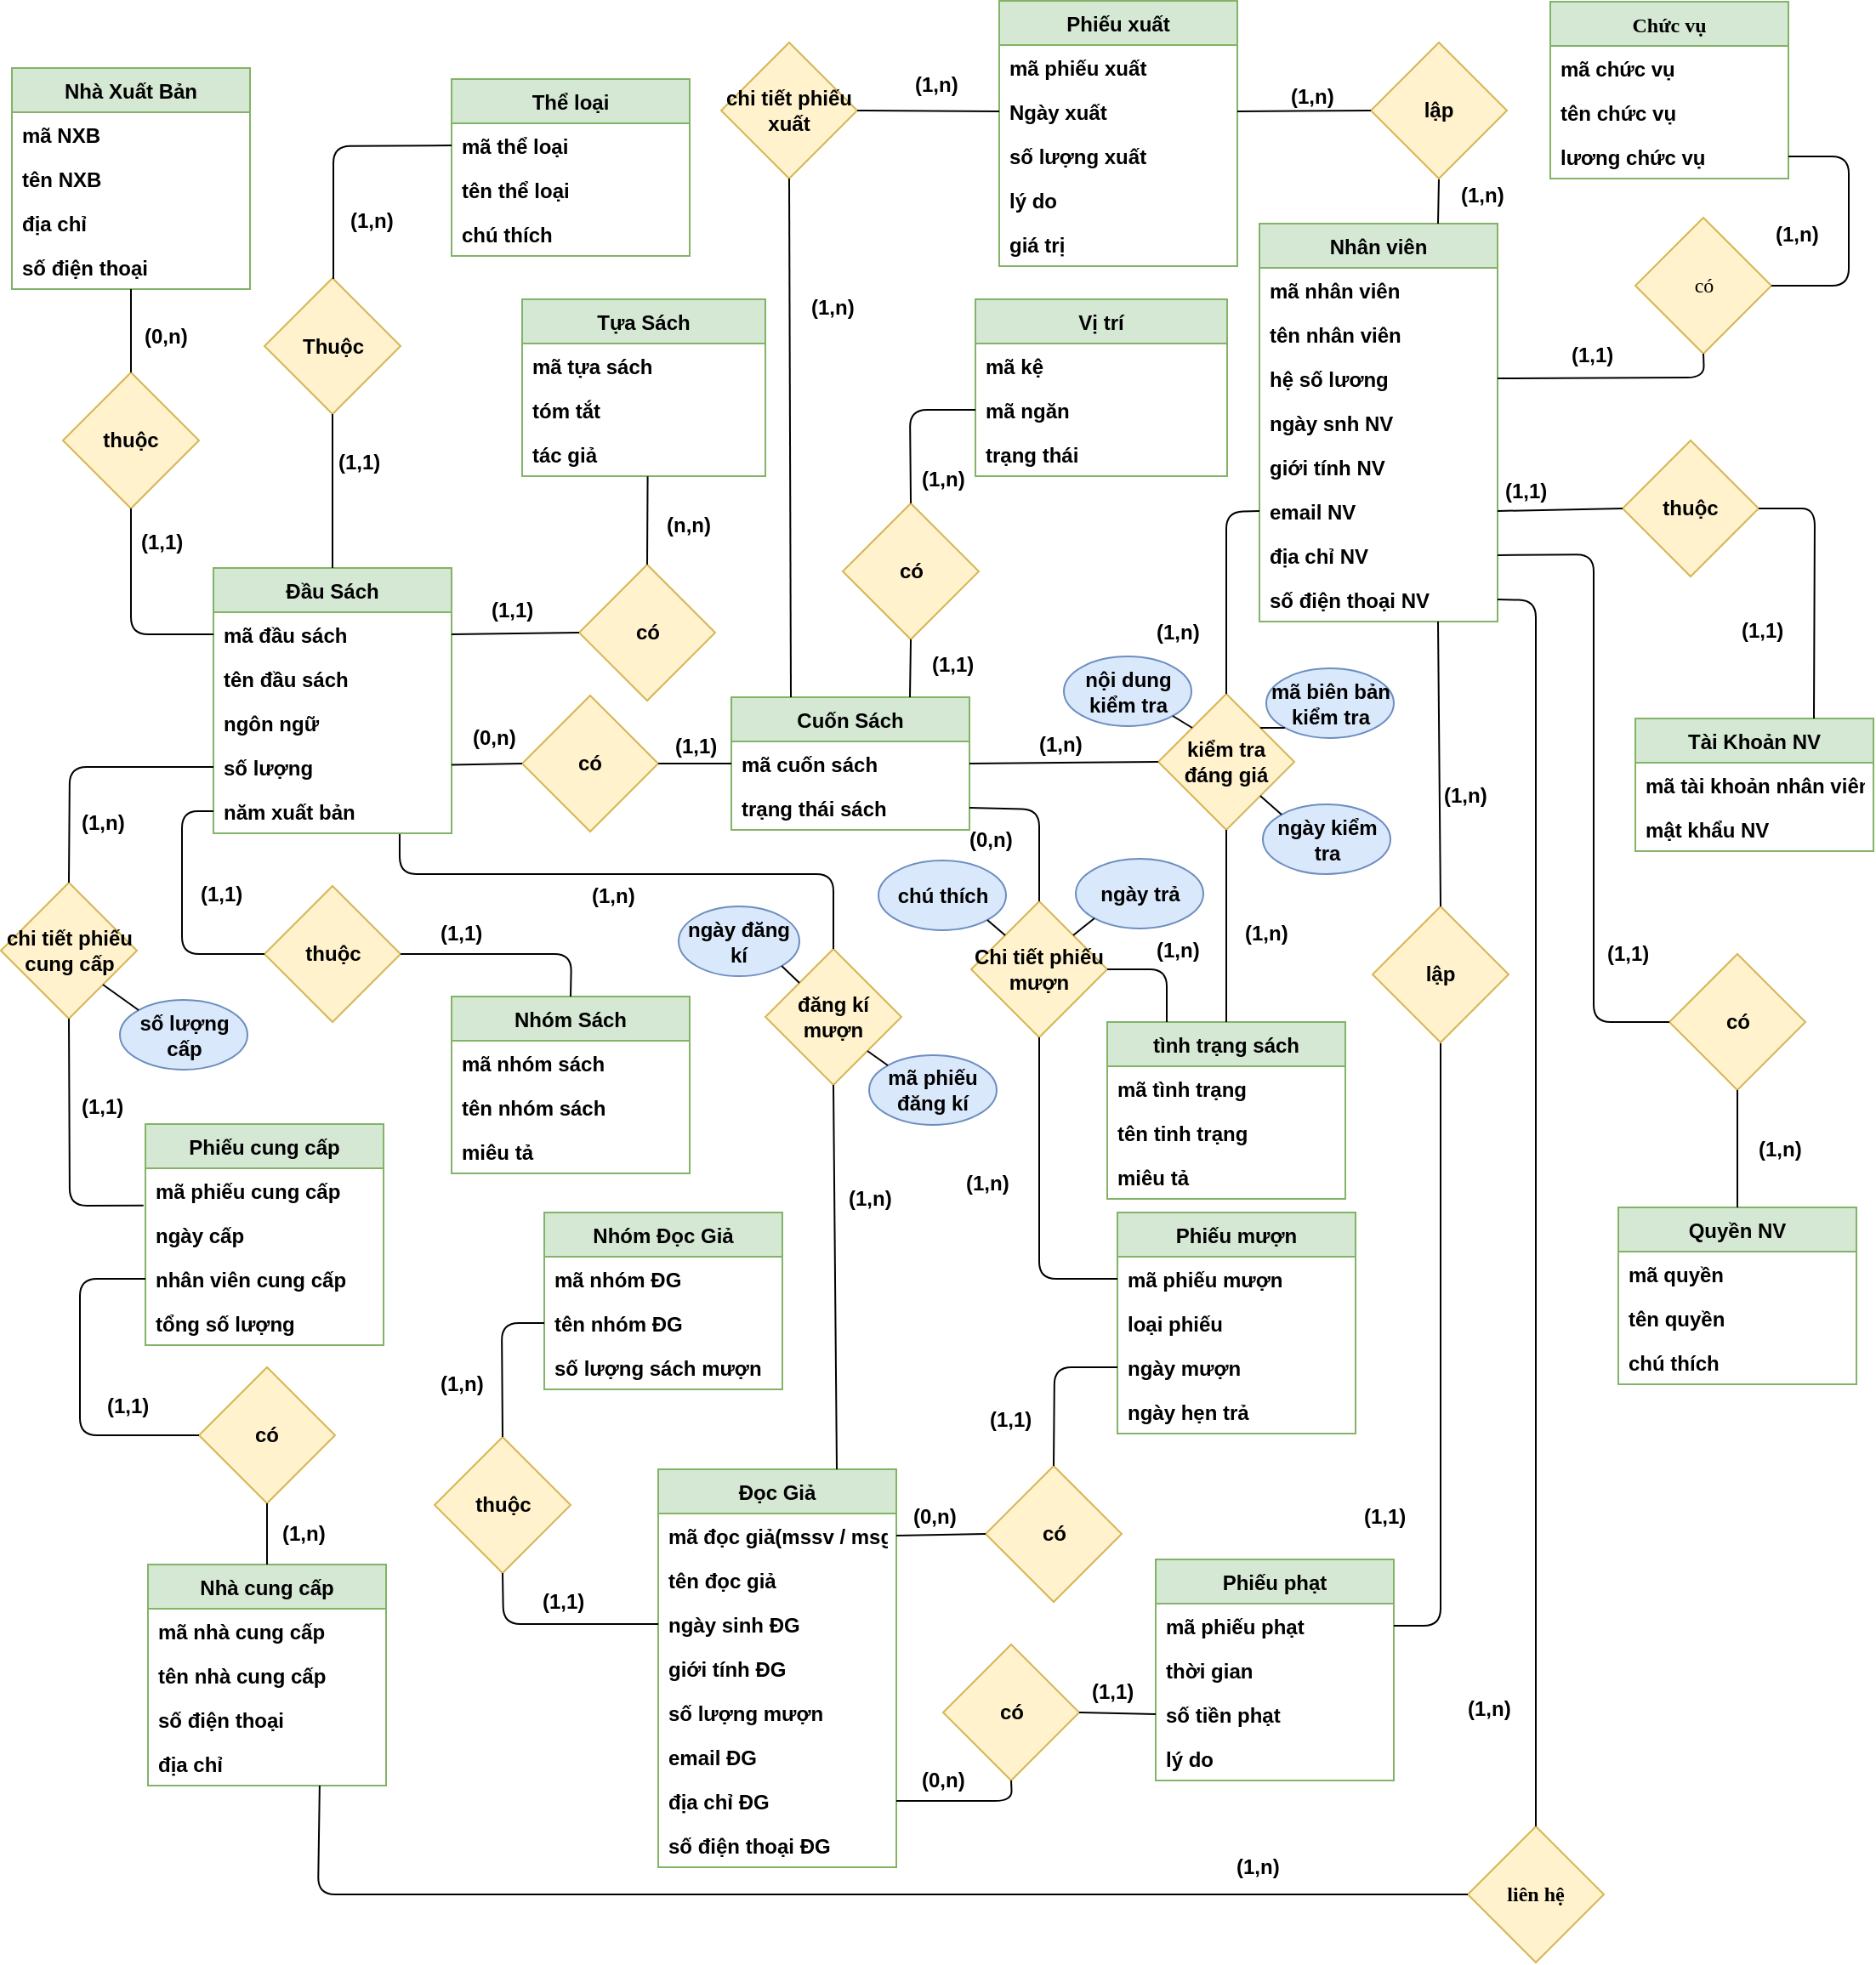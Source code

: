 <mxfile version="12.3.1" type="device" pages="1"><diagram id="t__kd5VZjLzOCrwNeZ7y" name="Page-1"><mxGraphModel dx="2563" dy="984" grid="1" gridSize="10" guides="1" tooltips="1" connect="1" arrows="1" fold="1" page="1" pageScale="1" pageWidth="827" pageHeight="1169" math="0" shadow="0"><root><mxCell id="0"/><mxCell id="1" parent="0"/><mxCell id="EsCa3rWYKNKMGbZmbRg0-1" value="Cuốn Sách" style="swimlane;fontStyle=1;childLayout=stackLayout;horizontal=1;startSize=26;fillColor=#d5e8d4;horizontalStack=0;resizeParent=1;resizeParentMax=0;resizeLast=0;collapsible=1;marginBottom=0;strokeColor=#82b366;" parent="1" vertex="1"><mxGeometry x="-87" y="446" width="140" height="78" as="geometry"/></mxCell><mxCell id="EsCa3rWYKNKMGbZmbRg0-2" value="mã cuốn sách" style="text;strokeColor=none;fillColor=none;align=left;verticalAlign=top;spacingLeft=4;spacingRight=4;overflow=hidden;rotatable=0;points=[[0,0.5],[1,0.5]];portConstraint=eastwest;fontStyle=1" parent="EsCa3rWYKNKMGbZmbRg0-1" vertex="1"><mxGeometry y="26" width="140" height="26" as="geometry"/></mxCell><mxCell id="EsCa3rWYKNKMGbZmbRg0-3" value="trạng thái sách" style="text;strokeColor=none;fillColor=none;align=left;verticalAlign=top;spacingLeft=4;spacingRight=4;overflow=hidden;rotatable=0;points=[[0,0.5],[1,0.5]];portConstraint=eastwest;fontStyle=1" parent="EsCa3rWYKNKMGbZmbRg0-1" vertex="1"><mxGeometry y="52" width="140" height="26" as="geometry"/></mxCell><mxCell id="EsCa3rWYKNKMGbZmbRg0-5" value="Đầu Sách" style="swimlane;fontStyle=1;childLayout=stackLayout;horizontal=1;startSize=26;fillColor=#d5e8d4;horizontalStack=0;resizeParent=1;resizeParentMax=0;resizeLast=0;collapsible=1;marginBottom=0;strokeColor=#82b366;" parent="1" vertex="1"><mxGeometry x="-391.5" y="370" width="140" height="156" as="geometry"/></mxCell><mxCell id="EsCa3rWYKNKMGbZmbRg0-6" value="mã đầu sách" style="text;strokeColor=none;fillColor=none;align=left;verticalAlign=top;spacingLeft=4;spacingRight=4;overflow=hidden;rotatable=0;points=[[0,0.5],[1,0.5]];portConstraint=eastwest;fontStyle=1" parent="EsCa3rWYKNKMGbZmbRg0-5" vertex="1"><mxGeometry y="26" width="140" height="26" as="geometry"/></mxCell><mxCell id="EsCa3rWYKNKMGbZmbRg0-7" value="tên đầu sách" style="text;strokeColor=none;fillColor=none;align=left;verticalAlign=top;spacingLeft=4;spacingRight=4;overflow=hidden;rotatable=0;points=[[0,0.5],[1,0.5]];portConstraint=eastwest;fontStyle=1" parent="EsCa3rWYKNKMGbZmbRg0-5" vertex="1"><mxGeometry y="52" width="140" height="26" as="geometry"/></mxCell><mxCell id="-78qaRU5m5yNr4r3rlNu-1" value="ngôn ngữ" style="text;strokeColor=none;fillColor=none;align=left;verticalAlign=top;spacingLeft=4;spacingRight=4;overflow=hidden;rotatable=0;points=[[0,0.5],[1,0.5]];portConstraint=eastwest;fontStyle=1" parent="EsCa3rWYKNKMGbZmbRg0-5" vertex="1"><mxGeometry y="78" width="140" height="26" as="geometry"/></mxCell><mxCell id="EsCa3rWYKNKMGbZmbRg0-9" value="số lượng" style="text;strokeColor=none;fillColor=none;align=left;verticalAlign=top;spacingLeft=4;spacingRight=4;overflow=hidden;rotatable=0;points=[[0,0.5],[1,0.5]];portConstraint=eastwest;fontStyle=1" parent="EsCa3rWYKNKMGbZmbRg0-5" vertex="1"><mxGeometry y="104" width="140" height="26" as="geometry"/></mxCell><mxCell id="EsCa3rWYKNKMGbZmbRg0-11" value="năm xuất bản" style="text;strokeColor=none;fillColor=none;align=left;verticalAlign=top;spacingLeft=4;spacingRight=4;overflow=hidden;rotatable=0;points=[[0,0.5],[1,0.5]];portConstraint=eastwest;fontStyle=1" parent="EsCa3rWYKNKMGbZmbRg0-5" vertex="1"><mxGeometry y="130" width="140" height="26" as="geometry"/></mxCell><mxCell id="EsCa3rWYKNKMGbZmbRg0-13" value="Tựa Sách" style="swimlane;fontStyle=1;childLayout=stackLayout;horizontal=1;startSize=26;fillColor=#d5e8d4;horizontalStack=0;resizeParent=1;resizeParentMax=0;resizeLast=0;collapsible=1;marginBottom=0;strokeColor=#82b366;" parent="1" vertex="1"><mxGeometry x="-210" y="212" width="143" height="104" as="geometry"/></mxCell><mxCell id="EsCa3rWYKNKMGbZmbRg0-14" value="mã tựa sách" style="text;strokeColor=none;fillColor=none;align=left;verticalAlign=top;spacingLeft=4;spacingRight=4;overflow=hidden;rotatable=0;points=[[0,0.5],[1,0.5]];portConstraint=eastwest;fontStyle=1" parent="EsCa3rWYKNKMGbZmbRg0-13" vertex="1"><mxGeometry y="26" width="143" height="26" as="geometry"/></mxCell><mxCell id="EsCa3rWYKNKMGbZmbRg0-16" value="tóm tắt" style="text;strokeColor=none;fillColor=none;align=left;verticalAlign=top;spacingLeft=4;spacingRight=4;overflow=hidden;rotatable=0;points=[[0,0.5],[1,0.5]];portConstraint=eastwest;fontStyle=1" parent="EsCa3rWYKNKMGbZmbRg0-13" vertex="1"><mxGeometry y="52" width="143" height="26" as="geometry"/></mxCell><mxCell id="EsCa3rWYKNKMGbZmbRg0-17" value="tác giả" style="text;strokeColor=none;fillColor=none;align=left;verticalAlign=top;spacingLeft=4;spacingRight=4;overflow=hidden;rotatable=0;points=[[0,0.5],[1,0.5]];portConstraint=eastwest;fontStyle=1" parent="EsCa3rWYKNKMGbZmbRg0-13" vertex="1"><mxGeometry y="78" width="143" height="26" as="geometry"/></mxCell><mxCell id="EsCa3rWYKNKMGbZmbRg0-18" value="Nhóm Sách" style="swimlane;fontStyle=1;childLayout=stackLayout;horizontal=1;startSize=26;fillColor=#d5e8d4;horizontalStack=0;resizeParent=1;resizeParentMax=0;resizeLast=0;collapsible=1;marginBottom=0;strokeColor=#82b366;" parent="1" vertex="1"><mxGeometry x="-251.5" y="622" width="140" height="104" as="geometry"/></mxCell><mxCell id="EsCa3rWYKNKMGbZmbRg0-19" value="mã nhóm sách" style="text;align=left;verticalAlign=top;spacingLeft=4;spacingRight=4;overflow=hidden;rotatable=0;points=[[0,0.5],[1,0.5]];portConstraint=eastwest;fontStyle=1" parent="EsCa3rWYKNKMGbZmbRg0-18" vertex="1"><mxGeometry y="26" width="140" height="26" as="geometry"/></mxCell><mxCell id="EsCa3rWYKNKMGbZmbRg0-20" value="tên nhóm sách" style="text;strokeColor=none;fillColor=none;align=left;verticalAlign=top;spacingLeft=4;spacingRight=4;overflow=hidden;rotatable=0;points=[[0,0.5],[1,0.5]];portConstraint=eastwest;fontStyle=1" parent="EsCa3rWYKNKMGbZmbRg0-18" vertex="1"><mxGeometry y="52" width="140" height="26" as="geometry"/></mxCell><mxCell id="EsCa3rWYKNKMGbZmbRg0-38" value="miêu tả" style="text;strokeColor=none;fillColor=none;align=left;verticalAlign=top;spacingLeft=4;spacingRight=4;overflow=hidden;rotatable=0;points=[[0,0.5],[1,0.5]];portConstraint=eastwest;fontStyle=1" parent="EsCa3rWYKNKMGbZmbRg0-18" vertex="1"><mxGeometry y="78" width="140" height="26" as="geometry"/></mxCell><mxCell id="EsCa3rWYKNKMGbZmbRg0-22" value="Đọc Giả" style="swimlane;fontStyle=1;childLayout=stackLayout;horizontal=1;startSize=26;fillColor=#d5e8d4;horizontalStack=0;resizeParent=1;resizeParentMax=0;resizeLast=0;collapsible=1;marginBottom=0;strokeColor=#82b366;" parent="1" vertex="1"><mxGeometry x="-130" y="900" width="140" height="234" as="geometry"/></mxCell><mxCell id="EsCa3rWYKNKMGbZmbRg0-23" value="mã đọc giả(mssv / msgv)" style="text;strokeColor=none;fillColor=none;align=left;verticalAlign=top;spacingLeft=4;spacingRight=4;overflow=hidden;rotatable=0;points=[[0,0.5],[1,0.5]];portConstraint=eastwest;fontStyle=1" parent="EsCa3rWYKNKMGbZmbRg0-22" vertex="1"><mxGeometry y="26" width="140" height="26" as="geometry"/></mxCell><mxCell id="EsCa3rWYKNKMGbZmbRg0-24" value="tên đọc giả" style="text;strokeColor=none;fillColor=none;align=left;verticalAlign=top;spacingLeft=4;spacingRight=4;overflow=hidden;rotatable=0;points=[[0,0.5],[1,0.5]];portConstraint=eastwest;fontStyle=1" parent="EsCa3rWYKNKMGbZmbRg0-22" vertex="1"><mxGeometry y="52" width="140" height="26" as="geometry"/></mxCell><mxCell id="EsCa3rWYKNKMGbZmbRg0-26" value="ngày sinh ĐG" style="text;strokeColor=none;fillColor=none;align=left;verticalAlign=top;spacingLeft=4;spacingRight=4;overflow=hidden;rotatable=0;points=[[0,0.5],[1,0.5]];portConstraint=eastwest;fontStyle=1" parent="EsCa3rWYKNKMGbZmbRg0-22" vertex="1"><mxGeometry y="78" width="140" height="26" as="geometry"/></mxCell><mxCell id="EsCa3rWYKNKMGbZmbRg0-27" value="giới tính ĐG" style="text;strokeColor=none;fillColor=none;align=left;verticalAlign=top;spacingLeft=4;spacingRight=4;overflow=hidden;rotatable=0;points=[[0,0.5],[1,0.5]];portConstraint=eastwest;fontStyle=1" parent="EsCa3rWYKNKMGbZmbRg0-22" vertex="1"><mxGeometry y="104" width="140" height="26" as="geometry"/></mxCell><mxCell id="69PkHzrk8tKsQkFwhHUj-2" value="số lượng mượn" style="text;strokeColor=none;fillColor=none;align=left;verticalAlign=top;spacingLeft=4;spacingRight=4;overflow=hidden;rotatable=0;points=[[0,0.5],[1,0.5]];portConstraint=eastwest;fontStyle=1" parent="EsCa3rWYKNKMGbZmbRg0-22" vertex="1"><mxGeometry y="130" width="140" height="26" as="geometry"/></mxCell><mxCell id="rkRCCG_dDS5Ll7a1ODDL-44" value="email ĐG" style="text;strokeColor=none;fillColor=none;align=left;verticalAlign=top;spacingLeft=4;spacingRight=4;overflow=hidden;rotatable=0;points=[[0,0.5],[1,0.5]];portConstraint=eastwest;fontStyle=1" vertex="1" parent="EsCa3rWYKNKMGbZmbRg0-22"><mxGeometry y="156" width="140" height="26" as="geometry"/></mxCell><mxCell id="EsCa3rWYKNKMGbZmbRg0-28" value="địa chỉ ĐG" style="text;strokeColor=none;fillColor=none;align=left;verticalAlign=top;spacingLeft=4;spacingRight=4;overflow=hidden;rotatable=0;points=[[0,0.5],[1,0.5]];portConstraint=eastwest;fontStyle=1" parent="EsCa3rWYKNKMGbZmbRg0-22" vertex="1"><mxGeometry y="182" width="140" height="26" as="geometry"/></mxCell><mxCell id="EsCa3rWYKNKMGbZmbRg0-29" value="số điện thoại ĐG" style="text;strokeColor=none;fillColor=none;align=left;verticalAlign=top;spacingLeft=4;spacingRight=4;overflow=hidden;rotatable=0;points=[[0,0.5],[1,0.5]];portConstraint=eastwest;fontStyle=1" parent="EsCa3rWYKNKMGbZmbRg0-22" vertex="1"><mxGeometry y="208" width="140" height="26" as="geometry"/></mxCell><mxCell id="EsCa3rWYKNKMGbZmbRg0-34" value="Nhóm Đọc Giả" style="swimlane;fontStyle=1;childLayout=stackLayout;horizontal=1;startSize=26;fillColor=#d5e8d4;horizontalStack=0;resizeParent=1;resizeParentMax=0;resizeLast=0;collapsible=1;marginBottom=0;strokeColor=#82b366;" parent="1" vertex="1"><mxGeometry x="-197" y="749" width="140" height="104" as="geometry"/></mxCell><mxCell id="EsCa3rWYKNKMGbZmbRg0-35" value="mã nhóm ĐG" style="text;align=left;verticalAlign=top;spacingLeft=4;spacingRight=4;overflow=hidden;rotatable=0;points=[[0,0.5],[1,0.5]];portConstraint=eastwest;fontStyle=1" parent="EsCa3rWYKNKMGbZmbRg0-34" vertex="1"><mxGeometry y="26" width="140" height="26" as="geometry"/></mxCell><mxCell id="EsCa3rWYKNKMGbZmbRg0-36" value="tên nhóm ĐG" style="text;strokeColor=none;fillColor=none;align=left;verticalAlign=top;spacingLeft=4;spacingRight=4;overflow=hidden;rotatable=0;points=[[0,0.5],[1,0.5]];portConstraint=eastwest;fontStyle=1" parent="EsCa3rWYKNKMGbZmbRg0-34" vertex="1"><mxGeometry y="52" width="140" height="26" as="geometry"/></mxCell><mxCell id="EsCa3rWYKNKMGbZmbRg0-37" value="số lượng sách mượn" style="text;strokeColor=none;fillColor=none;align=left;verticalAlign=top;spacingLeft=4;spacingRight=4;overflow=hidden;rotatable=0;points=[[0,0.5],[1,0.5]];portConstraint=eastwest;fontStyle=1" parent="EsCa3rWYKNKMGbZmbRg0-34" vertex="1"><mxGeometry y="78" width="140" height="26" as="geometry"/></mxCell><mxCell id="EsCa3rWYKNKMGbZmbRg0-39" value="Nhà Xuất Bản" style="swimlane;fontStyle=1;childLayout=stackLayout;horizontal=1;startSize=26;fillColor=#d5e8d4;horizontalStack=0;resizeParent=1;resizeParentMax=0;resizeLast=0;collapsible=1;marginBottom=0;strokeColor=#82b366;" parent="1" vertex="1"><mxGeometry x="-510" y="76" width="140" height="130" as="geometry"/></mxCell><mxCell id="EsCa3rWYKNKMGbZmbRg0-40" value="mã NXB" style="text;strokeColor=none;fillColor=none;align=left;verticalAlign=top;spacingLeft=4;spacingRight=4;overflow=hidden;rotatable=0;points=[[0,0.5],[1,0.5]];portConstraint=eastwest;fontStyle=1" parent="EsCa3rWYKNKMGbZmbRg0-39" vertex="1"><mxGeometry y="26" width="140" height="26" as="geometry"/></mxCell><mxCell id="EsCa3rWYKNKMGbZmbRg0-41" value="tên NXB" style="text;strokeColor=none;fillColor=none;align=left;verticalAlign=top;spacingLeft=4;spacingRight=4;overflow=hidden;rotatable=0;points=[[0,0.5],[1,0.5]];portConstraint=eastwest;fontStyle=1" parent="EsCa3rWYKNKMGbZmbRg0-39" vertex="1"><mxGeometry y="52" width="140" height="26" as="geometry"/></mxCell><mxCell id="EsCa3rWYKNKMGbZmbRg0-42" value="địa chỉ" style="text;strokeColor=none;fillColor=none;align=left;verticalAlign=top;spacingLeft=4;spacingRight=4;overflow=hidden;rotatable=0;points=[[0,0.5],[1,0.5]];portConstraint=eastwest;fontStyle=1" parent="EsCa3rWYKNKMGbZmbRg0-39" vertex="1"><mxGeometry y="78" width="140" height="26" as="geometry"/></mxCell><mxCell id="EsCa3rWYKNKMGbZmbRg0-43" value="số điện thoại" style="text;strokeColor=none;fillColor=none;align=left;verticalAlign=top;spacingLeft=4;spacingRight=4;overflow=hidden;rotatable=0;points=[[0,0.5],[1,0.5]];portConstraint=eastwest;fontStyle=1" parent="EsCa3rWYKNKMGbZmbRg0-39" vertex="1"><mxGeometry y="104" width="140" height="26" as="geometry"/></mxCell><mxCell id="EsCa3rWYKNKMGbZmbRg0-51" value="thuộc" style="rhombus;whiteSpace=wrap;html=1;fillColor=#fff2cc;strokeColor=#d6b656;fontStyle=1" parent="1" vertex="1"><mxGeometry x="-480" y="255" width="80" height="80" as="geometry"/></mxCell><mxCell id="EsCa3rWYKNKMGbZmbRg0-54" value="thuộc" style="rhombus;whiteSpace=wrap;html=1;fillColor=#fff2cc;strokeColor=#d6b656;fontStyle=1" parent="1" vertex="1"><mxGeometry x="-361.5" y="557" width="80" height="80" as="geometry"/></mxCell><mxCell id="EsCa3rWYKNKMGbZmbRg0-57" value="có" style="rhombus;whiteSpace=wrap;html=1;fillColor=#fff2cc;strokeColor=#d6b656;fontStyle=1" parent="1" vertex="1"><mxGeometry x="-210" y="445" width="80" height="80" as="geometry"/></mxCell><mxCell id="EsCa3rWYKNKMGbZmbRg0-58" value="" style="endArrow=none;html=1;entryX=0;entryY=0.5;entryDx=0;entryDy=0;fontStyle=1" parent="1" source="EsCa3rWYKNKMGbZmbRg0-9" target="EsCa3rWYKNKMGbZmbRg0-57" edge="1"><mxGeometry width="50" height="50" relative="1" as="geometry"><mxPoint x="-309" y="495" as="sourcePoint"/><mxPoint x="-259" y="515" as="targetPoint"/></mxGeometry></mxCell><mxCell id="EsCa3rWYKNKMGbZmbRg0-59" value="" style="endArrow=none;html=1;entryX=1;entryY=0.5;entryDx=0;entryDy=0;exitX=0;exitY=0.5;exitDx=0;exitDy=0;fontStyle=1" parent="1" source="EsCa3rWYKNKMGbZmbRg0-2" target="EsCa3rWYKNKMGbZmbRg0-57" edge="1"><mxGeometry width="50" height="50" relative="1" as="geometry"><mxPoint x="-169" y="585" as="sourcePoint"/><mxPoint x="-119" y="535" as="targetPoint"/></mxGeometry></mxCell><mxCell id="EsCa3rWYKNKMGbZmbRg0-60" value="có" style="rhombus;whiteSpace=wrap;html=1;fillColor=#fff2cc;strokeColor=#d6b656;fontStyle=1" parent="1" vertex="1"><mxGeometry x="-176.5" y="368" width="80" height="80" as="geometry"/></mxCell><mxCell id="EsCa3rWYKNKMGbZmbRg0-66" value="thuộc" style="rhombus;whiteSpace=wrap;html=1;fillColor=#fff2cc;strokeColor=#d6b656;fontStyle=1" parent="1" vertex="1"><mxGeometry x="-261.5" y="881" width="80" height="80" as="geometry"/></mxCell><mxCell id="EsCa3rWYKNKMGbZmbRg0-67" value="" style="endArrow=none;html=1;entryX=0.5;entryY=1;entryDx=0;entryDy=0;exitX=0;exitY=0.5;exitDx=0;exitDy=0;fontStyle=1" parent="1" source="EsCa3rWYKNKMGbZmbRg0-26" target="EsCa3rWYKNKMGbZmbRg0-66" edge="1"><mxGeometry width="50" height="50" relative="1" as="geometry"><mxPoint x="-373" y="1069" as="sourcePoint"/><mxPoint x="-323" y="1019" as="targetPoint"/><Array as="points"><mxPoint x="-221" y="991"/></Array></mxGeometry></mxCell><mxCell id="EsCa3rWYKNKMGbZmbRg0-68" value="" style="endArrow=none;html=1;exitX=0;exitY=0.5;exitDx=0;exitDy=0;entryX=0.5;entryY=0;entryDx=0;entryDy=0;fontStyle=1" parent="1" source="EsCa3rWYKNKMGbZmbRg0-36" target="EsCa3rWYKNKMGbZmbRg0-66" edge="1"><mxGeometry width="50" height="50" relative="1" as="geometry"><mxPoint x="-71.5" y="1433" as="sourcePoint"/><mxPoint x="-21.5" y="1383" as="targetPoint"/><Array as="points"><mxPoint x="-222" y="814"/></Array></mxGeometry></mxCell><mxCell id="EsCa3rWYKNKMGbZmbRg0-102" value="Nhân viên" style="swimlane;fontStyle=1;childLayout=stackLayout;horizontal=1;startSize=26;fillColor=#d5e8d4;horizontalStack=0;resizeParent=1;resizeParentMax=0;resizeLast=0;collapsible=1;marginBottom=0;strokeColor=#82b366;" parent="1" vertex="1"><mxGeometry x="223.5" y="167.5" width="140" height="234" as="geometry"/></mxCell><mxCell id="EsCa3rWYKNKMGbZmbRg0-103" value="mã nhân viên" style="text;strokeColor=none;fillColor=none;align=left;verticalAlign=top;spacingLeft=4;spacingRight=4;overflow=hidden;rotatable=0;points=[[0,0.5],[1,0.5]];portConstraint=eastwest;fontStyle=1" parent="EsCa3rWYKNKMGbZmbRg0-102" vertex="1"><mxGeometry y="26" width="140" height="26" as="geometry"/></mxCell><mxCell id="EsCa3rWYKNKMGbZmbRg0-104" value="tên nhân viên" style="text;strokeColor=none;fillColor=none;align=left;verticalAlign=top;spacingLeft=4;spacingRight=4;overflow=hidden;rotatable=0;points=[[0,0.5],[1,0.5]];portConstraint=eastwest;fontStyle=1" parent="EsCa3rWYKNKMGbZmbRg0-102" vertex="1"><mxGeometry y="52" width="140" height="26" as="geometry"/></mxCell><mxCell id="rkRCCG_dDS5Ll7a1ODDL-102" value="hệ số lương" style="text;strokeColor=none;fillColor=none;align=left;verticalAlign=top;spacingLeft=4;spacingRight=4;overflow=hidden;rotatable=0;points=[[0,0.5],[1,0.5]];portConstraint=eastwest;fontStyle=1" vertex="1" parent="EsCa3rWYKNKMGbZmbRg0-102"><mxGeometry y="78" width="140" height="26" as="geometry"/></mxCell><mxCell id="EsCa3rWYKNKMGbZmbRg0-105" value="ngày snh NV" style="text;strokeColor=none;fillColor=none;align=left;verticalAlign=top;spacingLeft=4;spacingRight=4;overflow=hidden;rotatable=0;points=[[0,0.5],[1,0.5]];portConstraint=eastwest;fontStyle=1" parent="EsCa3rWYKNKMGbZmbRg0-102" vertex="1"><mxGeometry y="104" width="140" height="26" as="geometry"/></mxCell><mxCell id="EsCa3rWYKNKMGbZmbRg0-106" value="giới tính NV" style="text;strokeColor=none;fillColor=none;align=left;verticalAlign=top;spacingLeft=4;spacingRight=4;overflow=hidden;rotatable=0;points=[[0,0.5],[1,0.5]];portConstraint=eastwest;fontStyle=1" parent="EsCa3rWYKNKMGbZmbRg0-102" vertex="1"><mxGeometry y="130" width="140" height="26" as="geometry"/></mxCell><mxCell id="rkRCCG_dDS5Ll7a1ODDL-45" value="email NV" style="text;strokeColor=none;fillColor=none;align=left;verticalAlign=top;spacingLeft=4;spacingRight=4;overflow=hidden;rotatable=0;points=[[0,0.5],[1,0.5]];portConstraint=eastwest;fontStyle=1" vertex="1" parent="EsCa3rWYKNKMGbZmbRg0-102"><mxGeometry y="156" width="140" height="26" as="geometry"/></mxCell><mxCell id="EsCa3rWYKNKMGbZmbRg0-107" value="địa chỉ NV" style="text;strokeColor=none;fillColor=none;align=left;verticalAlign=top;spacingLeft=4;spacingRight=4;overflow=hidden;rotatable=0;points=[[0,0.5],[1,0.5]];portConstraint=eastwest;fontStyle=1" parent="EsCa3rWYKNKMGbZmbRg0-102" vertex="1"><mxGeometry y="182" width="140" height="26" as="geometry"/></mxCell><mxCell id="EsCa3rWYKNKMGbZmbRg0-108" value="số điện thoại NV" style="text;strokeColor=none;fillColor=none;align=left;verticalAlign=top;spacingLeft=4;spacingRight=4;overflow=hidden;rotatable=0;points=[[0,0.5],[1,0.5]];portConstraint=eastwest;fontStyle=1" parent="EsCa3rWYKNKMGbZmbRg0-102" vertex="1"><mxGeometry y="208" width="140" height="26" as="geometry"/></mxCell><mxCell id="EsCa3rWYKNKMGbZmbRg0-109" value="Tài Khoản NV" style="swimlane;fontStyle=1;childLayout=stackLayout;horizontal=1;startSize=26;fillColor=#d5e8d4;horizontalStack=0;resizeParent=1;resizeParentMax=0;resizeLast=0;collapsible=1;marginBottom=0;strokeColor=#82b366;" parent="1" vertex="1"><mxGeometry x="444.5" y="458.5" width="140" height="78" as="geometry"/></mxCell><mxCell id="EsCa3rWYKNKMGbZmbRg0-110" value="mã tài khoản nhân viên" style="text;align=left;verticalAlign=top;spacingLeft=4;spacingRight=4;overflow=hidden;rotatable=0;points=[[0,0.5],[1,0.5]];portConstraint=eastwest;fontStyle=1" parent="EsCa3rWYKNKMGbZmbRg0-109" vertex="1"><mxGeometry y="26" width="140" height="26" as="geometry"/></mxCell><mxCell id="EsCa3rWYKNKMGbZmbRg0-111" value="mật khẩu NV" style="text;strokeColor=none;fillColor=none;align=left;verticalAlign=top;spacingLeft=4;spacingRight=4;overflow=hidden;rotatable=0;points=[[0,0.5],[1,0.5]];portConstraint=eastwest;fontStyle=1" parent="EsCa3rWYKNKMGbZmbRg0-109" vertex="1"><mxGeometry y="52" width="140" height="26" as="geometry"/></mxCell><mxCell id="EsCa3rWYKNKMGbZmbRg0-113" value="thuộc" style="rhombus;whiteSpace=wrap;html=1;fillColor=#fff2cc;strokeColor=#d6b656;fontStyle=1" parent="1" vertex="1"><mxGeometry x="437" y="295" width="80" height="80" as="geometry"/></mxCell><mxCell id="EsCa3rWYKNKMGbZmbRg0-114" value="" style="endArrow=none;html=1;exitX=1;exitY=0.5;exitDx=0;exitDy=0;entryX=0;entryY=0.5;entryDx=0;entryDy=0;fontStyle=1" parent="1" source="rkRCCG_dDS5Ll7a1ODDL-45" target="EsCa3rWYKNKMGbZmbRg0-113" edge="1"><mxGeometry width="50" height="50" relative="1" as="geometry"><mxPoint x="313.5" y="257" as="sourcePoint"/><mxPoint x="363.5" y="207" as="targetPoint"/></mxGeometry></mxCell><mxCell id="EsCa3rWYKNKMGbZmbRg0-115" value="" style="endArrow=none;html=1;entryX=0.75;entryY=0;entryDx=0;entryDy=0;exitX=1;exitY=0.5;exitDx=0;exitDy=0;fontStyle=1" parent="1" source="EsCa3rWYKNKMGbZmbRg0-113" target="EsCa3rWYKNKMGbZmbRg0-109" edge="1"><mxGeometry width="50" height="50" relative="1" as="geometry"><mxPoint x="504.5" y="257" as="sourcePoint"/><mxPoint x="554.5" y="207" as="targetPoint"/><Array as="points"><mxPoint x="524.5" y="335"/><mxPoint x="550" y="335"/></Array></mxGeometry></mxCell><mxCell id="EsCa3rWYKNKMGbZmbRg0-116" value="Quyền NV" style="swimlane;fontStyle=1;childLayout=stackLayout;horizontal=1;startSize=26;fillColor=#d5e8d4;horizontalStack=0;resizeParent=1;resizeParentMax=0;resizeLast=0;collapsible=1;marginBottom=0;strokeColor=#82b366;" parent="1" vertex="1"><mxGeometry x="434.5" y="746" width="140" height="104" as="geometry"/></mxCell><mxCell id="EsCa3rWYKNKMGbZmbRg0-117" value="mã quyền" style="text;strokeColor=none;fillColor=none;align=left;verticalAlign=top;spacingLeft=4;spacingRight=4;overflow=hidden;rotatable=0;points=[[0,0.5],[1,0.5]];portConstraint=eastwest;fontStyle=1" parent="EsCa3rWYKNKMGbZmbRg0-116" vertex="1"><mxGeometry y="26" width="140" height="26" as="geometry"/></mxCell><mxCell id="EsCa3rWYKNKMGbZmbRg0-118" value="tên quyền" style="text;strokeColor=none;fillColor=none;align=left;verticalAlign=top;spacingLeft=4;spacingRight=4;overflow=hidden;rotatable=0;points=[[0,0.5],[1,0.5]];portConstraint=eastwest;fontStyle=1" parent="EsCa3rWYKNKMGbZmbRg0-116" vertex="1"><mxGeometry y="52" width="140" height="26" as="geometry"/></mxCell><mxCell id="EsCa3rWYKNKMGbZmbRg0-119" value="chú thích" style="text;strokeColor=none;fillColor=none;align=left;verticalAlign=top;spacingLeft=4;spacingRight=4;overflow=hidden;rotatable=0;points=[[0,0.5],[1,0.5]];portConstraint=eastwest;fontStyle=1" parent="EsCa3rWYKNKMGbZmbRg0-116" vertex="1"><mxGeometry y="78" width="140" height="26" as="geometry"/></mxCell><mxCell id="EsCa3rWYKNKMGbZmbRg0-120" value="có" style="rhombus;whiteSpace=wrap;html=1;fillColor=#fff2cc;strokeColor=#d6b656;fontStyle=1" parent="1" vertex="1"><mxGeometry x="464.5" y="597" width="80" height="80" as="geometry"/></mxCell><mxCell id="EsCa3rWYKNKMGbZmbRg0-122" value="" style="endArrow=none;html=1;entryX=0.5;entryY=1;entryDx=0;entryDy=0;exitX=0.5;exitY=0;exitDx=0;exitDy=0;fontStyle=1" parent="1" source="EsCa3rWYKNKMGbZmbRg0-116" target="EsCa3rWYKNKMGbZmbRg0-120" edge="1"><mxGeometry width="50" height="50" relative="1" as="geometry"><mxPoint x="604.5" y="537" as="sourcePoint"/><mxPoint x="654.5" y="487" as="targetPoint"/></mxGeometry></mxCell><mxCell id="69PkHzrk8tKsQkFwhHUj-7" value="tình trạng sách" style="swimlane;fontStyle=1;childLayout=stackLayout;horizontal=1;startSize=26;fillColor=#d5e8d4;horizontalStack=0;resizeParent=1;resizeParentMax=0;resizeLast=0;collapsible=1;marginBottom=0;strokeColor=#82b366;" parent="1" vertex="1"><mxGeometry x="134" y="637" width="140" height="104" as="geometry"/></mxCell><mxCell id="69PkHzrk8tKsQkFwhHUj-8" value="mã tình trạng" style="text;strokeColor=none;fillColor=none;align=left;verticalAlign=top;spacingLeft=4;spacingRight=4;overflow=hidden;rotatable=0;points=[[0,0.5],[1,0.5]];portConstraint=eastwest;fontStyle=1" parent="69PkHzrk8tKsQkFwhHUj-7" vertex="1"><mxGeometry y="26" width="140" height="26" as="geometry"/></mxCell><mxCell id="69PkHzrk8tKsQkFwhHUj-9" value="tên tinh trạng" style="text;strokeColor=none;fillColor=none;align=left;verticalAlign=top;spacingLeft=4;spacingRight=4;overflow=hidden;rotatable=0;points=[[0,0.5],[1,0.5]];portConstraint=eastwest;fontStyle=1" parent="69PkHzrk8tKsQkFwhHUj-7" vertex="1"><mxGeometry y="52" width="140" height="26" as="geometry"/></mxCell><mxCell id="69PkHzrk8tKsQkFwhHUj-10" value="miêu tả" style="text;strokeColor=none;fillColor=none;align=left;verticalAlign=top;spacingLeft=4;spacingRight=4;overflow=hidden;rotatable=0;points=[[0,0.5],[1,0.5]];portConstraint=eastwest;fontStyle=1" parent="69PkHzrk8tKsQkFwhHUj-7" vertex="1"><mxGeometry y="78" width="140" height="26" as="geometry"/></mxCell><mxCell id="69PkHzrk8tKsQkFwhHUj-11" value="kiểm tra đáng giá" style="rhombus;whiteSpace=wrap;html=1;fillColor=#fff2cc;strokeColor=#d6b656;fontStyle=1" parent="1" vertex="1"><mxGeometry x="164" y="444" width="80" height="80" as="geometry"/></mxCell><mxCell id="69PkHzrk8tKsQkFwhHUj-12" value="" style="endArrow=none;html=1;entryX=0;entryY=0.5;entryDx=0;entryDy=0;exitX=1;exitY=0.5;exitDx=0;exitDy=0;fontStyle=1" parent="1" source="EsCa3rWYKNKMGbZmbRg0-2" target="69PkHzrk8tKsQkFwhHUj-11" edge="1"><mxGeometry width="50" height="50" relative="1" as="geometry"><mxPoint x="11" y="525" as="sourcePoint"/><mxPoint x="71" y="575" as="targetPoint"/></mxGeometry></mxCell><mxCell id="Zd8Gb6wD8H-3T6l8KX3c-1" value="" style="endArrow=none;html=1;entryX=1;entryY=0.5;entryDx=0;entryDy=0;exitX=0.5;exitY=0;exitDx=0;exitDy=0;fontStyle=1" parent="1" source="EsCa3rWYKNKMGbZmbRg0-18" target="EsCa3rWYKNKMGbZmbRg0-54" edge="1"><mxGeometry width="50" height="50" relative="1" as="geometry"><mxPoint x="-871.5" y="845" as="sourcePoint"/><mxPoint x="-821.5" y="795" as="targetPoint"/><Array as="points"><mxPoint x="-181" y="597"/></Array></mxGeometry></mxCell><mxCell id="Zd8Gb6wD8H-3T6l8KX3c-4" value="(1,1)" style="text;html=1;resizable=0;points=[];autosize=1;align=left;verticalAlign=top;spacingTop=-4;fontStyle=1" parent="1" vertex="1"><mxGeometry x="-260" y="574.5" width="40" height="20" as="geometry"/></mxCell><mxCell id="Zd8Gb6wD8H-3T6l8KX3c-5" value="(1,1)" style="text;html=1;resizable=0;points=[];autosize=1;align=left;verticalAlign=top;spacingTop=-4;fontStyle=1" parent="1" vertex="1"><mxGeometry x="-401.5" y="551.5" width="40" height="20" as="geometry"/></mxCell><mxCell id="Zd8Gb6wD8H-3T6l8KX3c-6" value="(0,n)" style="text;html=1;resizable=0;points=[];autosize=1;align=left;verticalAlign=top;spacingTop=-4;fontStyle=1" parent="1" vertex="1"><mxGeometry x="50.5" y="519.5" width="40" height="20" as="geometry"/></mxCell><mxCell id="Zd8Gb6wD8H-3T6l8KX3c-7" value="(0,n)" style="text;html=1;resizable=0;points=[];autosize=1;align=left;verticalAlign=top;spacingTop=-4;fontStyle=1" parent="1" vertex="1"><mxGeometry x="22.5" y="1073" width="40" height="20" as="geometry"/></mxCell><mxCell id="Zd8Gb6wD8H-3T6l8KX3c-8" value="(1,1)" style="text;html=1;resizable=0;points=[];autosize=1;align=left;verticalAlign=top;spacingTop=-4;fontStyle=1" parent="1" vertex="1"><mxGeometry x="-200" y="968" width="40" height="20" as="geometry"/></mxCell><mxCell id="Zd8Gb6wD8H-3T6l8KX3c-10" value="(1,n)" style="text;html=1;resizable=0;points=[];autosize=1;align=left;verticalAlign=top;spacingTop=-4;fontStyle=1" parent="1" vertex="1"><mxGeometry x="-260" y="840" width="40" height="20" as="geometry"/></mxCell><mxCell id="Zd8Gb6wD8H-3T6l8KX3c-12" value="(1,1)" style="text;html=1;resizable=0;points=[];autosize=1;align=left;verticalAlign=top;spacingTop=-4;fontStyle=1" parent="1" vertex="1"><mxGeometry x="62.5" y="861" width="40" height="20" as="geometry"/></mxCell><mxCell id="Zd8Gb6wD8H-3T6l8KX3c-13" value="(1,1)" style="text;html=1;resizable=0;points=[];autosize=1;align=left;verticalAlign=top;spacingTop=-4;fontStyle=1" parent="1" vertex="1"><mxGeometry x="-122.5" y="465" width="40" height="20" as="geometry"/></mxCell><mxCell id="Zd8Gb6wD8H-3T6l8KX3c-14" value="(0,n)" style="text;html=1;resizable=0;points=[];autosize=1;align=left;verticalAlign=top;spacingTop=-4;fontStyle=1" parent="1" vertex="1"><mxGeometry x="-241.5" y="460" width="40" height="20" as="geometry"/></mxCell><mxCell id="Zd8Gb6wD8H-3T6l8KX3c-15" value="(n,n)" style="text;html=1;resizable=0;points=[];autosize=1;align=left;verticalAlign=top;spacingTop=-4;fontStyle=1" parent="1" vertex="1"><mxGeometry x="-127" y="335" width="40" height="20" as="geometry"/></mxCell><mxCell id="Zd8Gb6wD8H-3T6l8KX3c-16" value="(1,1)" style="text;html=1;resizable=0;points=[];autosize=1;align=left;verticalAlign=top;spacingTop=-4;fontStyle=1" parent="1" vertex="1"><mxGeometry x="-230" y="385" width="40" height="20" as="geometry"/></mxCell><mxCell id="Zd8Gb6wD8H-3T6l8KX3c-17" value="(1,1)" style="text;html=1;resizable=0;points=[];autosize=1;align=left;verticalAlign=top;spacingTop=-4;fontStyle=1" parent="1" vertex="1"><mxGeometry x="-436.5" y="345" width="40" height="20" as="geometry"/></mxCell><mxCell id="Zd8Gb6wD8H-3T6l8KX3c-18" value="(0,n)" style="text;html=1;resizable=0;points=[];autosize=1;align=left;verticalAlign=top;spacingTop=-4;fontStyle=1" parent="1" vertex="1"><mxGeometry x="-434" y="224" width="40" height="20" as="geometry"/></mxCell><mxCell id="Zd8Gb6wD8H-3T6l8KX3c-23" value="(1,1)" style="text;html=1;resizable=0;points=[];autosize=1;align=left;verticalAlign=top;spacingTop=-4;fontStyle=1" parent="1" vertex="1"><mxGeometry x="426" y="587" width="40" height="20" as="geometry"/></mxCell><mxCell id="Zd8Gb6wD8H-3T6l8KX3c-24" value="(1,1)" style="text;html=1;resizable=0;points=[];autosize=1;align=left;verticalAlign=top;spacingTop=-4;fontStyle=1" parent="1" vertex="1"><mxGeometry x="504.5" y="396.5" width="40" height="20" as="geometry"/></mxCell><mxCell id="Zd8Gb6wD8H-3T6l8KX3c-25" value="(1,n)" style="text;html=1;resizable=0;points=[];autosize=1;align=left;verticalAlign=top;spacingTop=-4;fontStyle=1" parent="1" vertex="1"><mxGeometry x="514.5" y="701.5" width="40" height="20" as="geometry"/></mxCell><mxCell id="Zd8Gb6wD8H-3T6l8KX3c-26" value="(1,1)" style="text;html=1;resizable=0;points=[];autosize=1;align=left;verticalAlign=top;spacingTop=-4;fontStyle=1" parent="1" vertex="1"><mxGeometry x="366" y="315" width="40" height="20" as="geometry"/></mxCell><mxCell id="-78qaRU5m5yNr4r3rlNu-2" value="" style="endArrow=none;html=1;entryX=0;entryY=0.5;entryDx=0;entryDy=0;exitX=0;exitY=0.5;exitDx=0;exitDy=0;fontStyle=1" parent="1" source="EsCa3rWYKNKMGbZmbRg0-54" target="EsCa3rWYKNKMGbZmbRg0-11" edge="1"><mxGeometry width="50" height="50" relative="1" as="geometry"><mxPoint x="-460" y="610" as="sourcePoint"/><mxPoint x="-410" y="560" as="targetPoint"/><Array as="points"><mxPoint x="-410" y="597"/><mxPoint x="-410" y="513"/></Array></mxGeometry></mxCell><mxCell id="-78qaRU5m5yNr4r3rlNu-3" value="đăng kí mượn" style="rhombus;whiteSpace=wrap;html=1;fillColor=#fff2cc;strokeColor=#d6b656;fontStyle=1" parent="1" vertex="1"><mxGeometry x="-67" y="594" width="80" height="80" as="geometry"/></mxCell><mxCell id="-78qaRU5m5yNr4r3rlNu-7" value="(1,n)" style="text;html=1;resizable=0;points=[];autosize=1;align=left;verticalAlign=top;spacingTop=-4;fontStyle=1" parent="1" vertex="1"><mxGeometry x="-20.5" y="731" width="40" height="20" as="geometry"/></mxCell><mxCell id="-78qaRU5m5yNr4r3rlNu-8" value="(1,n)" style="text;html=1;resizable=0;points=[];autosize=1;align=left;verticalAlign=top;spacingTop=-4;fontStyle=1" parent="1" vertex="1"><mxGeometry x="-171.5" y="552.5" width="40" height="20" as="geometry"/></mxCell><mxCell id="-78qaRU5m5yNr4r3rlNu-9" value="" style="endArrow=none;html=1;entryX=0.5;entryY=0;entryDx=0;entryDy=0;exitX=0;exitY=0.5;exitDx=0;exitDy=0;fontStyle=1" parent="1" source="rkRCCG_dDS5Ll7a1ODDL-45" target="69PkHzrk8tKsQkFwhHUj-11" edge="1"><mxGeometry width="50" height="50" relative="1" as="geometry"><mxPoint x="91" y="380" as="sourcePoint"/><mxPoint x="220" y="460" as="targetPoint"/><Array as="points"><mxPoint x="204" y="337"/></Array></mxGeometry></mxCell><mxCell id="-78qaRU5m5yNr4r3rlNu-11" value="(1,n)" style="text;html=1;resizable=0;points=[];autosize=1;align=left;verticalAlign=top;spacingTop=-4;fontStyle=1" parent="1" vertex="1"><mxGeometry x="160.5" y="398" width="40" height="20" as="geometry"/></mxCell><mxCell id="-78qaRU5m5yNr4r3rlNu-12" value="(1,n)" style="text;html=1;resizable=0;points=[];autosize=1;align=left;verticalAlign=top;spacingTop=-4;fontStyle=1" parent="1" vertex="1"><mxGeometry x="92" y="464" width="40" height="20" as="geometry"/></mxCell><mxCell id="-78qaRU5m5yNr4r3rlNu-13" value="(1,n)" style="text;html=1;resizable=0;points=[];autosize=1;align=left;verticalAlign=top;spacingTop=-4;fontStyle=1" parent="1" vertex="1"><mxGeometry x="212.5" y="574.5" width="40" height="20" as="geometry"/></mxCell><mxCell id="-78qaRU5m5yNr4r3rlNu-14" value="" style="endArrow=none;html=1;entryX=0.5;entryY=1;entryDx=0;entryDy=0;fontStyle=1" parent="1" source="69PkHzrk8tKsQkFwhHUj-7" target="69PkHzrk8tKsQkFwhHUj-11" edge="1"><mxGeometry width="50" height="50" relative="1" as="geometry"><mxPoint x="277.5" y="581" as="sourcePoint"/><mxPoint x="327.5" y="531" as="targetPoint"/></mxGeometry></mxCell><mxCell id="-78qaRU5m5yNr4r3rlNu-15" value="Vị trí" style="swimlane;fontStyle=1;childLayout=stackLayout;horizontal=1;startSize=26;fillColor=#d5e8d4;horizontalStack=0;resizeParent=1;resizeParentMax=0;resizeLast=0;collapsible=1;marginBottom=0;strokeColor=#82b366;" parent="1" vertex="1"><mxGeometry x="56.5" y="212" width="148" height="104" as="geometry"/></mxCell><mxCell id="-78qaRU5m5yNr4r3rlNu-16" value="mã kệ" style="text;strokeColor=none;fillColor=none;align=left;verticalAlign=top;spacingLeft=4;spacingRight=4;overflow=hidden;rotatable=0;points=[[0,0.5],[1,0.5]];portConstraint=eastwest;fontStyle=1" parent="-78qaRU5m5yNr4r3rlNu-15" vertex="1"><mxGeometry y="26" width="148" height="26" as="geometry"/></mxCell><mxCell id="-78qaRU5m5yNr4r3rlNu-17" value="mã ngăn" style="text;strokeColor=none;fillColor=none;align=left;verticalAlign=top;spacingLeft=4;spacingRight=4;overflow=hidden;rotatable=0;points=[[0,0.5],[1,0.5]];portConstraint=eastwest;fontStyle=1" parent="-78qaRU5m5yNr4r3rlNu-15" vertex="1"><mxGeometry y="52" width="148" height="26" as="geometry"/></mxCell><mxCell id="-78qaRU5m5yNr4r3rlNu-18" value="trạng thái" style="text;strokeColor=none;fillColor=none;align=left;verticalAlign=top;spacingLeft=4;spacingRight=4;overflow=hidden;rotatable=0;points=[[0,0.5],[1,0.5]];portConstraint=eastwest;fontStyle=1" parent="-78qaRU5m5yNr4r3rlNu-15" vertex="1"><mxGeometry y="78" width="148" height="26" as="geometry"/></mxCell><mxCell id="-78qaRU5m5yNr4r3rlNu-19" value="Thuộc" style="rhombus;whiteSpace=wrap;html=1;fillColor=#fff2cc;strokeColor=#d6b656;fontStyle=1" parent="1" vertex="1"><mxGeometry x="-361.5" y="199.5" width="80" height="80" as="geometry"/></mxCell><mxCell id="-78qaRU5m5yNr4r3rlNu-20" value="Thể loại" style="swimlane;fontStyle=1;childLayout=stackLayout;horizontal=1;startSize=26;fillColor=#d5e8d4;horizontalStack=0;resizeParent=1;resizeParentMax=0;resizeLast=0;collapsible=1;marginBottom=0;strokeColor=#82b366;" parent="1" vertex="1"><mxGeometry x="-251.5" y="82.5" width="140" height="104" as="geometry"/></mxCell><mxCell id="-78qaRU5m5yNr4r3rlNu-21" value="mã thể loại" style="text;strokeColor=none;fillColor=none;align=left;verticalAlign=top;spacingLeft=4;spacingRight=4;overflow=hidden;rotatable=0;points=[[0,0.5],[1,0.5]];portConstraint=eastwest;fontStyle=1" parent="-78qaRU5m5yNr4r3rlNu-20" vertex="1"><mxGeometry y="26" width="140" height="26" as="geometry"/></mxCell><mxCell id="-78qaRU5m5yNr4r3rlNu-22" value="tên thể loại" style="text;strokeColor=none;fillColor=none;align=left;verticalAlign=top;spacingLeft=4;spacingRight=4;overflow=hidden;rotatable=0;points=[[0,0.5],[1,0.5]];portConstraint=eastwest;fontStyle=1" parent="-78qaRU5m5yNr4r3rlNu-20" vertex="1"><mxGeometry y="52" width="140" height="26" as="geometry"/></mxCell><mxCell id="-78qaRU5m5yNr4r3rlNu-23" value="chú thích" style="text;strokeColor=none;fillColor=none;align=left;verticalAlign=top;spacingLeft=4;spacingRight=4;overflow=hidden;rotatable=0;points=[[0,0.5],[1,0.5]];portConstraint=eastwest;fontStyle=1" parent="-78qaRU5m5yNr4r3rlNu-20" vertex="1"><mxGeometry y="78" width="140" height="26" as="geometry"/></mxCell><mxCell id="-78qaRU5m5yNr4r3rlNu-24" value="" style="endArrow=none;html=1;entryX=0.5;entryY=1;entryDx=0;entryDy=0;exitX=0.5;exitY=0;exitDx=0;exitDy=0;fontStyle=1" parent="1" source="EsCa3rWYKNKMGbZmbRg0-5" target="-78qaRU5m5yNr4r3rlNu-19" edge="1"><mxGeometry width="50" height="50" relative="1" as="geometry"><mxPoint x="-530" y="340" as="sourcePoint"/><mxPoint x="-480" y="290" as="targetPoint"/></mxGeometry></mxCell><mxCell id="-78qaRU5m5yNr4r3rlNu-25" value="" style="endArrow=none;html=1;exitX=0;exitY=0.5;exitDx=0;exitDy=0;fontStyle=1" parent="1" source="-78qaRU5m5yNr4r3rlNu-21" edge="1"><mxGeometry width="50" height="50" relative="1" as="geometry"><mxPoint x="-560" y="340" as="sourcePoint"/><mxPoint x="-321" y="200" as="targetPoint"/><Array as="points"><mxPoint x="-321" y="122"/></Array></mxGeometry></mxCell><mxCell id="-78qaRU5m5yNr4r3rlNu-26" value="(1,1)" style="text;html=1;resizable=0;points=[];autosize=1;align=left;verticalAlign=top;spacingTop=-4;fontStyle=1" parent="1" vertex="1"><mxGeometry x="-320" y="298" width="40" height="20" as="geometry"/></mxCell><mxCell id="-78qaRU5m5yNr4r3rlNu-27" value="(1,n)" style="text;html=1;resizable=0;points=[];autosize=1;align=left;verticalAlign=top;spacingTop=-4;fontStyle=1" parent="1" vertex="1"><mxGeometry x="-313" y="156" width="40" height="20" as="geometry"/></mxCell><mxCell id="-78qaRU5m5yNr4r3rlNu-28" value="có" style="rhombus;whiteSpace=wrap;html=1;fillColor=#fff2cc;strokeColor=#d6b656;fontStyle=1" parent="1" vertex="1"><mxGeometry x="-21.5" y="332" width="80" height="80" as="geometry"/></mxCell><mxCell id="-78qaRU5m5yNr4r3rlNu-29" value="" style="endArrow=none;html=1;entryX=0.5;entryY=1;entryDx=0;entryDy=0;exitX=0.75;exitY=0;exitDx=0;exitDy=0;fontStyle=1" parent="1" source="EsCa3rWYKNKMGbZmbRg0-1" target="-78qaRU5m5yNr4r3rlNu-28" edge="1"><mxGeometry width="50" height="50" relative="1" as="geometry"><mxPoint x="-152" y="350" as="sourcePoint"/><mxPoint x="-102" y="300" as="targetPoint"/></mxGeometry></mxCell><mxCell id="-78qaRU5m5yNr4r3rlNu-30" value="" style="endArrow=none;html=1;entryX=0;entryY=0.5;entryDx=0;entryDy=0;exitX=0.5;exitY=0;exitDx=0;exitDy=0;fontStyle=1" parent="1" source="-78qaRU5m5yNr4r3rlNu-28" target="-78qaRU5m5yNr4r3rlNu-17" edge="1"><mxGeometry width="50" height="50" relative="1" as="geometry"><mxPoint x="-99.5" y="350.5" as="sourcePoint"/><mxPoint x="90.5" y="270" as="targetPoint"/><Array as="points"><mxPoint x="18" y="277"/></Array></mxGeometry></mxCell><mxCell id="-78qaRU5m5yNr4r3rlNu-31" value="(1,1)" style="text;html=1;resizable=0;points=[];autosize=1;align=left;verticalAlign=top;spacingTop=-4;fontStyle=1" parent="1" vertex="1"><mxGeometry x="29" y="416.5" width="40" height="20" as="geometry"/></mxCell><mxCell id="-78qaRU5m5yNr4r3rlNu-32" value="(1,n)" style="text;html=1;resizable=0;points=[];autosize=1;align=left;verticalAlign=top;spacingTop=-4;fontStyle=1" parent="1" vertex="1"><mxGeometry x="22.5" y="308" width="40" height="20" as="geometry"/></mxCell><mxCell id="-78qaRU5m5yNr4r3rlNu-34" value="ngày kiểm tra" style="ellipse;whiteSpace=wrap;html=1;fillColor=#dae8fc;strokeColor=#6c8ebf;fontStyle=1" parent="1" vertex="1"><mxGeometry x="225.5" y="509" width="75" height="41" as="geometry"/></mxCell><mxCell id="-78qaRU5m5yNr4r3rlNu-35" value="" style="endArrow=none;html=1;entryX=0;entryY=0;entryDx=0;entryDy=0;exitX=1;exitY=1;exitDx=0;exitDy=0;fontStyle=1" parent="1" source="69PkHzrk8tKsQkFwhHUj-11" target="-78qaRU5m5yNr4r3rlNu-34" edge="1"><mxGeometry width="50" height="50" relative="1" as="geometry"><mxPoint x="271.5" y="533.5" as="sourcePoint"/><mxPoint x="321.5" y="483.5" as="targetPoint"/></mxGeometry></mxCell><mxCell id="-78qaRU5m5yNr4r3rlNu-36" value="Phiếu xuất" style="swimlane;fontStyle=1;childLayout=stackLayout;horizontal=1;startSize=26;fillColor=#d5e8d4;horizontalStack=0;resizeParent=1;resizeParentMax=0;resizeLast=0;collapsible=1;marginBottom=0;strokeColor=#82b366;" parent="1" vertex="1"><mxGeometry x="70.5" y="36.5" width="140" height="156" as="geometry"/></mxCell><mxCell id="-78qaRU5m5yNr4r3rlNu-37" value="mã phiếu xuất" style="text;strokeColor=none;fillColor=none;align=left;verticalAlign=top;spacingLeft=4;spacingRight=4;overflow=hidden;rotatable=0;points=[[0,0.5],[1,0.5]];portConstraint=eastwest;fontStyle=1" parent="-78qaRU5m5yNr4r3rlNu-36" vertex="1"><mxGeometry y="26" width="140" height="26" as="geometry"/></mxCell><mxCell id="-78qaRU5m5yNr4r3rlNu-38" value="Ngày xuất" style="text;strokeColor=none;fillColor=none;align=left;verticalAlign=top;spacingLeft=4;spacingRight=4;overflow=hidden;rotatable=0;points=[[0,0.5],[1,0.5]];portConstraint=eastwest;fontStyle=1" parent="-78qaRU5m5yNr4r3rlNu-36" vertex="1"><mxGeometry y="52" width="140" height="26" as="geometry"/></mxCell><mxCell id="-78qaRU5m5yNr4r3rlNu-39" value="số lượng xuất" style="text;strokeColor=none;fillColor=none;align=left;verticalAlign=top;spacingLeft=4;spacingRight=4;overflow=hidden;rotatable=0;points=[[0,0.5],[1,0.5]];portConstraint=eastwest;fontStyle=1" parent="-78qaRU5m5yNr4r3rlNu-36" vertex="1"><mxGeometry y="78" width="140" height="26" as="geometry"/></mxCell><mxCell id="rkRCCG_dDS5Ll7a1ODDL-62" value="lý do" style="text;strokeColor=none;fillColor=none;align=left;verticalAlign=top;spacingLeft=4;spacingRight=4;overflow=hidden;rotatable=0;points=[[0,0.5],[1,0.5]];portConstraint=eastwest;fontStyle=1" vertex="1" parent="-78qaRU5m5yNr4r3rlNu-36"><mxGeometry y="104" width="140" height="26" as="geometry"/></mxCell><mxCell id="rkRCCG_dDS5Ll7a1ODDL-67" value="giá trị" style="text;strokeColor=none;fillColor=none;align=left;verticalAlign=top;spacingLeft=4;spacingRight=4;overflow=hidden;rotatable=0;points=[[0,0.5],[1,0.5]];portConstraint=eastwest;fontStyle=1" vertex="1" parent="-78qaRU5m5yNr4r3rlNu-36"><mxGeometry y="130" width="140" height="26" as="geometry"/></mxCell><mxCell id="-78qaRU5m5yNr4r3rlNu-40" value="chi tiết phiếu xuất" style="rhombus;whiteSpace=wrap;html=1;fillColor=#fff2cc;strokeColor=#d6b656;fontStyle=1" parent="1" vertex="1"><mxGeometry x="-93" y="61" width="80" height="80" as="geometry"/></mxCell><mxCell id="-78qaRU5m5yNr4r3rlNu-42" value="" style="endArrow=none;html=1;entryX=0;entryY=0.5;entryDx=0;entryDy=0;exitX=1;exitY=0.5;exitDx=0;exitDy=0;fontStyle=1" parent="1" source="-78qaRU5m5yNr4r3rlNu-40" target="-78qaRU5m5yNr4r3rlNu-38" edge="1"><mxGeometry width="50" height="50" relative="1" as="geometry"><mxPoint x="60" y="110" as="sourcePoint"/><mxPoint x="110" y="60" as="targetPoint"/></mxGeometry></mxCell><mxCell id="-78qaRU5m5yNr4r3rlNu-51" value="(1,n)" style="text;html=1;resizable=0;points=[];autosize=1;align=left;verticalAlign=top;spacingTop=-4;fontStyle=1" parent="1" vertex="1"><mxGeometry x="-42.5" y="206.5" width="40" height="20" as="geometry"/></mxCell><mxCell id="-78qaRU5m5yNr4r3rlNu-52" value="(1,n)" style="text;html=1;resizable=0;points=[];autosize=1;align=left;verticalAlign=top;spacingTop=-4;fontStyle=1" parent="1" vertex="1"><mxGeometry x="18.5" y="76" width="40" height="20" as="geometry"/></mxCell><mxCell id="-78qaRU5m5yNr4r3rlNu-53" value="(1,n)" style="text;html=1;resizable=0;points=[];autosize=1;align=left;verticalAlign=top;spacingTop=-4;fontStyle=1" parent="1" vertex="1"><mxGeometry x="340" y="141" width="40" height="20" as="geometry"/></mxCell><mxCell id="-78qaRU5m5yNr4r3rlNu-54" value="Nhà cung cấp" style="swimlane;fontStyle=1;childLayout=stackLayout;horizontal=1;startSize=26;fillColor=#d5e8d4;horizontalStack=0;resizeParent=1;resizeParentMax=0;resizeLast=0;collapsible=1;marginBottom=0;strokeColor=#82b366;" parent="1" vertex="1"><mxGeometry x="-430" y="956" width="140" height="130" as="geometry"/></mxCell><mxCell id="-78qaRU5m5yNr4r3rlNu-55" value="mã nhà cung cấp" style="text;align=left;verticalAlign=top;spacingLeft=4;spacingRight=4;overflow=hidden;rotatable=0;points=[[0,0.5],[1,0.5]];portConstraint=eastwest;fontStyle=1" parent="-78qaRU5m5yNr4r3rlNu-54" vertex="1"><mxGeometry y="26" width="140" height="26" as="geometry"/></mxCell><mxCell id="-78qaRU5m5yNr4r3rlNu-56" value="tên nhà cung cấp" style="text;strokeColor=none;fillColor=none;align=left;verticalAlign=top;spacingLeft=4;spacingRight=4;overflow=hidden;rotatable=0;points=[[0,0.5],[1,0.5]];portConstraint=eastwest;fontStyle=1" parent="-78qaRU5m5yNr4r3rlNu-54" vertex="1"><mxGeometry y="52" width="140" height="26" as="geometry"/></mxCell><mxCell id="-78qaRU5m5yNr4r3rlNu-59" value="số điện thoại" style="text;strokeColor=none;fillColor=none;align=left;verticalAlign=top;spacingLeft=4;spacingRight=4;overflow=hidden;rotatable=0;points=[[0,0.5],[1,0.5]];portConstraint=eastwest;fontStyle=1" parent="-78qaRU5m5yNr4r3rlNu-54" vertex="1"><mxGeometry y="78" width="140" height="26" as="geometry"/></mxCell><mxCell id="-78qaRU5m5yNr4r3rlNu-57" value="địa chỉ" style="text;strokeColor=none;fillColor=none;align=left;verticalAlign=top;spacingLeft=4;spacingRight=4;overflow=hidden;rotatable=0;points=[[0,0.5],[1,0.5]];portConstraint=eastwest;fontStyle=1" parent="-78qaRU5m5yNr4r3rlNu-54" vertex="1"><mxGeometry y="104" width="140" height="26" as="geometry"/></mxCell><mxCell id="pJvodBv91habc4ihWUJV-11" value="" style="endArrow=none;html=1;entryX=0.782;entryY=1.019;entryDx=0;entryDy=0;entryPerimeter=0;exitX=0.5;exitY=0;exitDx=0;exitDy=0;fontStyle=1" parent="1" target="EsCa3rWYKNKMGbZmbRg0-11" edge="1" source="-78qaRU5m5yNr4r3rlNu-3"><mxGeometry width="50" height="50" relative="1" as="geometry"><mxPoint x="-330" y="740" as="sourcePoint"/><mxPoint x="-390" y="560" as="targetPoint"/><Array as="points"><mxPoint x="-27" y="550"/><mxPoint x="-282" y="550"/></Array></mxGeometry></mxCell><mxCell id="rkRCCG_dDS5Ll7a1ODDL-1" value="ngày đăng kí" style="ellipse;whiteSpace=wrap;html=1;fillColor=#dae8fc;strokeColor=#6c8ebf;fontStyle=1" vertex="1" parent="1"><mxGeometry x="-118" y="569" width="71" height="41" as="geometry"/></mxCell><mxCell id="rkRCCG_dDS5Ll7a1ODDL-2" value="" style="endArrow=none;html=1;entryX=1;entryY=1;entryDx=0;entryDy=0;exitX=0;exitY=0;exitDx=0;exitDy=0;fontStyle=1" edge="1" parent="1" source="-78qaRU5m5yNr4r3rlNu-3" target="rkRCCG_dDS5Ll7a1ODDL-1"><mxGeometry width="50" height="50" relative="1" as="geometry"><mxPoint x="-360" y="760" as="sourcePoint"/><mxPoint x="-240" y="720" as="targetPoint"/></mxGeometry></mxCell><mxCell id="rkRCCG_dDS5Ll7a1ODDL-4" value="Phiếu phạt" style="swimlane;fontStyle=1;childLayout=stackLayout;horizontal=1;startSize=26;fillColor=#d5e8d4;horizontalStack=0;resizeParent=1;resizeParentMax=0;resizeLast=0;collapsible=1;marginBottom=0;strokeColor=#82b366;" vertex="1" parent="1"><mxGeometry x="162.5" y="953" width="140" height="130" as="geometry"/></mxCell><mxCell id="rkRCCG_dDS5Ll7a1ODDL-5" value="mã phiếu phạt" style="text;strokeColor=none;fillColor=none;align=left;verticalAlign=top;spacingLeft=4;spacingRight=4;overflow=hidden;rotatable=0;points=[[0,0.5],[1,0.5]];portConstraint=eastwest;fontStyle=1" vertex="1" parent="rkRCCG_dDS5Ll7a1ODDL-4"><mxGeometry y="26" width="140" height="26" as="geometry"/></mxCell><mxCell id="rkRCCG_dDS5Ll7a1ODDL-6" value="thời gian" style="text;strokeColor=none;fillColor=none;align=left;verticalAlign=top;spacingLeft=4;spacingRight=4;overflow=hidden;rotatable=0;points=[[0,0.5],[1,0.5]];portConstraint=eastwest;fontStyle=1" vertex="1" parent="rkRCCG_dDS5Ll7a1ODDL-4"><mxGeometry y="52" width="140" height="26" as="geometry"/></mxCell><mxCell id="rkRCCG_dDS5Ll7a1ODDL-7" value="số tiền phạt" style="text;strokeColor=none;fillColor=none;align=left;verticalAlign=top;spacingLeft=4;spacingRight=4;overflow=hidden;rotatable=0;points=[[0,0.5],[1,0.5]];portConstraint=eastwest;fontStyle=1" vertex="1" parent="rkRCCG_dDS5Ll7a1ODDL-4"><mxGeometry y="78" width="140" height="26" as="geometry"/></mxCell><mxCell id="rkRCCG_dDS5Ll7a1ODDL-8" value="lý do" style="text;strokeColor=none;fillColor=none;align=left;verticalAlign=top;spacingLeft=4;spacingRight=4;overflow=hidden;rotatable=0;points=[[0,0.5],[1,0.5]];portConstraint=eastwest;fontStyle=1" vertex="1" parent="rkRCCG_dDS5Ll7a1ODDL-4"><mxGeometry y="104" width="140" height="26" as="geometry"/></mxCell><mxCell id="rkRCCG_dDS5Ll7a1ODDL-9" value="có" style="rhombus;whiteSpace=wrap;html=1;fillColor=#fff2cc;strokeColor=#d6b656;fontStyle=1" vertex="1" parent="1"><mxGeometry x="37.5" y="1003" width="80" height="80" as="geometry"/></mxCell><mxCell id="rkRCCG_dDS5Ll7a1ODDL-12" value="" style="endArrow=none;html=1;entryX=0.5;entryY=1;entryDx=0;entryDy=0;exitX=1;exitY=0.5;exitDx=0;exitDy=0;fontStyle=1" edge="1" parent="1" source="EsCa3rWYKNKMGbZmbRg0-28" target="rkRCCG_dDS5Ll7a1ODDL-9"><mxGeometry width="50" height="50" relative="1" as="geometry"><mxPoint x="-40" y="1030" as="sourcePoint"/><mxPoint x="10" y="980" as="targetPoint"/><Array as="points"><mxPoint x="78" y="1095"/></Array></mxGeometry></mxCell><mxCell id="rkRCCG_dDS5Ll7a1ODDL-13" value="" style="endArrow=none;html=1;entryX=1;entryY=0.5;entryDx=0;entryDy=0;exitX=0;exitY=0.5;exitDx=0;exitDy=0;fontStyle=1" edge="1" parent="1" source="rkRCCG_dDS5Ll7a1ODDL-7" target="rkRCCG_dDS5Ll7a1ODDL-9"><mxGeometry width="50" height="50" relative="1" as="geometry"><mxPoint x="156" y="875" as="sourcePoint"/><mxPoint x="50" y="990" as="targetPoint"/></mxGeometry></mxCell><mxCell id="rkRCCG_dDS5Ll7a1ODDL-14" value="" style="endArrow=none;html=1;exitX=1;exitY=0.5;exitDx=0;exitDy=0;entryX=0.5;entryY=1;entryDx=0;entryDy=0;fontStyle=1" edge="1" parent="1" source="rkRCCG_dDS5Ll7a1ODDL-5" target="rkRCCG_dDS5Ll7a1ODDL-15"><mxGeometry width="50" height="50" relative="1" as="geometry"><mxPoint x="330" y="700" as="sourcePoint"/><mxPoint x="380" y="650" as="targetPoint"/><Array as="points"><mxPoint x="330" y="992"/></Array></mxGeometry></mxCell><mxCell id="rkRCCG_dDS5Ll7a1ODDL-15" value="lập" style="rhombus;whiteSpace=wrap;html=1;fillColor=#fff2cc;strokeColor=#d6b656;fontStyle=1" vertex="1" parent="1"><mxGeometry x="290" y="569" width="80" height="80" as="geometry"/></mxCell><mxCell id="rkRCCG_dDS5Ll7a1ODDL-16" value="" style="endArrow=none;html=1;entryX=0.75;entryY=1;entryDx=0;entryDy=0;exitX=0.5;exitY=0;exitDx=0;exitDy=0;fontStyle=1" edge="1" parent="1" source="rkRCCG_dDS5Ll7a1ODDL-15" target="EsCa3rWYKNKMGbZmbRg0-102"><mxGeometry width="50" height="50" relative="1" as="geometry"><mxPoint x="380" y="510" as="sourcePoint"/><mxPoint x="430" y="460" as="targetPoint"/></mxGeometry></mxCell><mxCell id="rkRCCG_dDS5Ll7a1ODDL-17" value="(1,n)" style="text;html=1;resizable=0;points=[];autosize=1;align=left;verticalAlign=top;spacingTop=-4;fontStyle=1" vertex="1" parent="1"><mxGeometry x="330" y="494" width="40" height="20" as="geometry"/></mxCell><mxCell id="rkRCCG_dDS5Ll7a1ODDL-18" value="(0,n)" style="text;html=1;resizable=0;points=[];autosize=1;align=left;verticalAlign=top;spacingTop=-4;fontStyle=1" vertex="1" parent="1"><mxGeometry x="17.5" y="918" width="40" height="20" as="geometry"/></mxCell><mxCell id="rkRCCG_dDS5Ll7a1ODDL-19" value="(1,1)" style="text;html=1;resizable=0;points=[];autosize=1;align=left;verticalAlign=top;spacingTop=-4;fontStyle=1" vertex="1" parent="1"><mxGeometry x="122.5" y="1021" width="40" height="20" as="geometry"/></mxCell><mxCell id="rkRCCG_dDS5Ll7a1ODDL-20" value="(1,1)" style="text;html=1;resizable=0;points=[];autosize=1;align=left;verticalAlign=top;spacingTop=-4;fontStyle=1" vertex="1" parent="1"><mxGeometry x="282.5" y="918" width="40" height="20" as="geometry"/></mxCell><mxCell id="rkRCCG_dDS5Ll7a1ODDL-21" value="Phiếu mượn" style="swimlane;fontStyle=1;childLayout=stackLayout;horizontal=1;startSize=26;fillColor=#d5e8d4;horizontalStack=0;resizeParent=1;resizeParentMax=0;resizeLast=0;collapsible=1;marginBottom=0;strokeColor=#82b366;" vertex="1" parent="1"><mxGeometry x="140" y="749" width="140" height="130" as="geometry"/></mxCell><mxCell id="rkRCCG_dDS5Ll7a1ODDL-22" value="mã phiếu mượn" style="text;align=left;verticalAlign=top;spacingLeft=4;spacingRight=4;overflow=hidden;rotatable=0;points=[[0,0.5],[1,0.5]];portConstraint=eastwest;fontStyle=1" vertex="1" parent="rkRCCG_dDS5Ll7a1ODDL-21"><mxGeometry y="26" width="140" height="26" as="geometry"/></mxCell><mxCell id="rkRCCG_dDS5Ll7a1ODDL-25" value="loại phiếu" style="text;strokeColor=none;fillColor=none;align=left;verticalAlign=top;spacingLeft=4;spacingRight=4;overflow=hidden;rotatable=0;points=[[0,0.5],[1,0.5]];portConstraint=eastwest;fontStyle=1" vertex="1" parent="rkRCCG_dDS5Ll7a1ODDL-21"><mxGeometry y="52" width="140" height="26" as="geometry"/></mxCell><mxCell id="rkRCCG_dDS5Ll7a1ODDL-23" value="ngày mượn" style="text;strokeColor=none;fillColor=none;align=left;verticalAlign=top;spacingLeft=4;spacingRight=4;overflow=hidden;rotatable=0;points=[[0,0.5],[1,0.5]];portConstraint=eastwest;fontStyle=1" vertex="1" parent="rkRCCG_dDS5Ll7a1ODDL-21"><mxGeometry y="78" width="140" height="26" as="geometry"/></mxCell><mxCell id="rkRCCG_dDS5Ll7a1ODDL-24" value="ngày hẹn trả" style="text;strokeColor=none;fillColor=none;align=left;verticalAlign=top;spacingLeft=4;spacingRight=4;overflow=hidden;rotatable=0;points=[[0,0.5],[1,0.5]];portConstraint=eastwest;fontStyle=1" vertex="1" parent="rkRCCG_dDS5Ll7a1ODDL-21"><mxGeometry y="104" width="140" height="26" as="geometry"/></mxCell><mxCell id="rkRCCG_dDS5Ll7a1ODDL-26" value="có" style="rhombus;whiteSpace=wrap;html=1;fillColor=#fff2cc;strokeColor=#d6b656;fontStyle=1" vertex="1" parent="1"><mxGeometry x="62.5" y="898" width="80" height="80" as="geometry"/></mxCell><mxCell id="rkRCCG_dDS5Ll7a1ODDL-33" value="Chi tiết phiếu mượn" style="rhombus;whiteSpace=wrap;html=1;fillColor=#fff2cc;strokeColor=#d6b656;fontStyle=1" vertex="1" parent="1"><mxGeometry x="54" y="566" width="80" height="80" as="geometry"/></mxCell><mxCell id="rkRCCG_dDS5Ll7a1ODDL-36" value="" style="endArrow=none;html=1;entryX=0.5;entryY=0;entryDx=0;entryDy=0;exitX=0;exitY=0.5;exitDx=0;exitDy=0;fontStyle=1" edge="1" parent="1" source="rkRCCG_dDS5Ll7a1ODDL-23" target="rkRCCG_dDS5Ll7a1ODDL-26"><mxGeometry width="50" height="50" relative="1" as="geometry"><mxPoint x="-27" y="773" as="sourcePoint"/><mxPoint x="23" y="723" as="targetPoint"/><Array as="points"><mxPoint x="103" y="840"/></Array></mxGeometry></mxCell><mxCell id="rkRCCG_dDS5Ll7a1ODDL-39" value="" style="endArrow=none;html=1;entryX=1;entryY=0.5;entryDx=0;entryDy=0;exitX=0.5;exitY=0;exitDx=0;exitDy=0;fontStyle=1" edge="1" parent="1" source="rkRCCG_dDS5Ll7a1ODDL-33" target="EsCa3rWYKNKMGbZmbRg0-3"><mxGeometry width="50" height="50" relative="1" as="geometry"><mxPoint x="-100" y="590" as="sourcePoint"/><mxPoint x="-50" y="540" as="targetPoint"/><Array as="points"><mxPoint x="94" y="512"/></Array></mxGeometry></mxCell><mxCell id="rkRCCG_dDS5Ll7a1ODDL-40" value="" style="endArrow=none;html=1;entryX=0.5;entryY=1;entryDx=0;entryDy=0;exitX=0;exitY=0.5;exitDx=0;exitDy=0;fontStyle=1" edge="1" parent="1" source="rkRCCG_dDS5Ll7a1ODDL-22" target="rkRCCG_dDS5Ll7a1ODDL-33"><mxGeometry width="50" height="50" relative="1" as="geometry"><mxPoint x="63" y="763" as="sourcePoint"/><mxPoint x="63" y="698" as="targetPoint"/><Array as="points"><mxPoint x="94" y="788"/></Array></mxGeometry></mxCell><mxCell id="rkRCCG_dDS5Ll7a1ODDL-41" value="ngày trả" style="ellipse;whiteSpace=wrap;html=1;fillColor=#dae8fc;strokeColor=#6c8ebf;fontStyle=1" vertex="1" parent="1"><mxGeometry x="115.5" y="541" width="75" height="41" as="geometry"/></mxCell><mxCell id="rkRCCG_dDS5Ll7a1ODDL-42" value="" style="endArrow=none;html=1;entryX=0;entryY=1;entryDx=0;entryDy=0;exitX=1;exitY=0;exitDx=0;exitDy=0;fontStyle=1" edge="1" parent="1" source="rkRCCG_dDS5Ll7a1ODDL-33" target="rkRCCG_dDS5Ll7a1ODDL-41"><mxGeometry width="50" height="50" relative="1" as="geometry"><mxPoint x="-37" y="586" as="sourcePoint"/><mxPoint x="13" y="536" as="targetPoint"/></mxGeometry></mxCell><mxCell id="rkRCCG_dDS5Ll7a1ODDL-43" value="" style="endArrow=none;html=1;entryX=0.25;entryY=0;entryDx=0;entryDy=0;exitX=1;exitY=0.5;exitDx=0;exitDy=0;fontStyle=1" edge="1" parent="1" source="rkRCCG_dDS5Ll7a1ODDL-33" target="69PkHzrk8tKsQkFwhHUj-7"><mxGeometry width="50" height="50" relative="1" as="geometry"><mxPoint x="53" y="763" as="sourcePoint"/><mxPoint x="103" y="713" as="targetPoint"/><Array as="points"><mxPoint x="169" y="606"/></Array></mxGeometry></mxCell><mxCell id="rkRCCG_dDS5Ll7a1ODDL-46" value="(1,n)" style="text;html=1;resizable=0;points=[];autosize=1;align=left;verticalAlign=top;spacingTop=-4;fontStyle=1" vertex="1" parent="1"><mxGeometry x="49" y="721.5" width="40" height="20" as="geometry"/></mxCell><mxCell id="rkRCCG_dDS5Ll7a1ODDL-47" value="Phiếu cung cấp" style="swimlane;fontStyle=1;childLayout=stackLayout;horizontal=1;startSize=26;fillColor=#d5e8d4;horizontalStack=0;resizeParent=1;resizeParentMax=0;resizeLast=0;collapsible=1;marginBottom=0;strokeColor=#82b366;" vertex="1" parent="1"><mxGeometry x="-431.5" y="697" width="140" height="130" as="geometry"/></mxCell><mxCell id="rkRCCG_dDS5Ll7a1ODDL-48" value="mã phiếu cung cấp" style="text;strokeColor=none;fillColor=none;align=left;verticalAlign=top;spacingLeft=4;spacingRight=4;overflow=hidden;rotatable=0;points=[[0,0.5],[1,0.5]];portConstraint=eastwest;fontStyle=1" vertex="1" parent="rkRCCG_dDS5Ll7a1ODDL-47"><mxGeometry y="26" width="140" height="26" as="geometry"/></mxCell><mxCell id="rkRCCG_dDS5Ll7a1ODDL-49" value="ngày cấp" style="text;strokeColor=none;fillColor=none;align=left;verticalAlign=top;spacingLeft=4;spacingRight=4;overflow=hidden;rotatable=0;points=[[0,0.5],[1,0.5]];portConstraint=eastwest;fontStyle=1" vertex="1" parent="rkRCCG_dDS5Ll7a1ODDL-47"><mxGeometry y="52" width="140" height="26" as="geometry"/></mxCell><mxCell id="rkRCCG_dDS5Ll7a1ODDL-50" value="nhân viên cung cấp" style="text;strokeColor=none;fillColor=none;align=left;verticalAlign=top;spacingLeft=4;spacingRight=4;overflow=hidden;rotatable=0;points=[[0,0.5],[1,0.5]];portConstraint=eastwest;fontStyle=1" vertex="1" parent="rkRCCG_dDS5Ll7a1ODDL-47"><mxGeometry y="78" width="140" height="26" as="geometry"/></mxCell><mxCell id="rkRCCG_dDS5Ll7a1ODDL-51" value="tổng số lượng" style="text;strokeColor=none;fillColor=none;align=left;verticalAlign=top;spacingLeft=4;spacingRight=4;overflow=hidden;rotatable=0;points=[[0,0.5],[1,0.5]];portConstraint=eastwest;fontStyle=1" vertex="1" parent="rkRCCG_dDS5Ll7a1ODDL-47"><mxGeometry y="104" width="140" height="26" as="geometry"/></mxCell><mxCell id="rkRCCG_dDS5Ll7a1ODDL-52" value="có" style="rhombus;whiteSpace=wrap;html=1;fillColor=#fff2cc;strokeColor=#d6b656;fontStyle=1" vertex="1" parent="1"><mxGeometry x="-400" y="840" width="80" height="80" as="geometry"/></mxCell><mxCell id="rkRCCG_dDS5Ll7a1ODDL-53" value="" style="endArrow=none;html=1;entryX=0.5;entryY=0;entryDx=0;entryDy=0;exitX=0.5;exitY=1;exitDx=0;exitDy=0;fontStyle=1" edge="1" parent="1" source="rkRCCG_dDS5Ll7a1ODDL-52" target="-78qaRU5m5yNr4r3rlNu-54"><mxGeometry width="50" height="50" relative="1" as="geometry"><mxPoint x="-930" y="830" as="sourcePoint"/><mxPoint x="-880" y="780" as="targetPoint"/></mxGeometry></mxCell><mxCell id="rkRCCG_dDS5Ll7a1ODDL-54" value="" style="endArrow=none;html=1;entryX=0;entryY=0.5;entryDx=0;entryDy=0;exitX=0;exitY=0.5;exitDx=0;exitDy=0;fontStyle=1" edge="1" parent="1" source="rkRCCG_dDS5Ll7a1ODDL-50" target="rkRCCG_dDS5Ll7a1ODDL-52"><mxGeometry width="50" height="50" relative="1" as="geometry"><mxPoint x="-1040" y="680" as="sourcePoint"/><mxPoint x="-1010" y="760" as="targetPoint"/><Array as="points"><mxPoint x="-470" y="788"/><mxPoint x="-470" y="880"/></Array></mxGeometry></mxCell><mxCell id="rkRCCG_dDS5Ll7a1ODDL-55" value="chi tiết phiếu cung cấp" style="rhombus;whiteSpace=wrap;html=1;fillColor=#fff2cc;strokeColor=#d6b656;fontStyle=1" vertex="1" parent="1"><mxGeometry x="-516.5" y="555" width="80" height="80" as="geometry"/></mxCell><mxCell id="rkRCCG_dDS5Ll7a1ODDL-56" value="" style="endArrow=none;html=1;entryX=0;entryY=0.5;entryDx=0;entryDy=0;exitX=0.5;exitY=0;exitDx=0;exitDy=0;fontStyle=1" edge="1" parent="1" source="rkRCCG_dDS5Ll7a1ODDL-55" target="EsCa3rWYKNKMGbZmbRg0-9"><mxGeometry width="50" height="50" relative="1" as="geometry"><mxPoint x="-840" y="570" as="sourcePoint"/><mxPoint x="-790" y="520" as="targetPoint"/><Array as="points"><mxPoint x="-476" y="487"/></Array></mxGeometry></mxCell><mxCell id="rkRCCG_dDS5Ll7a1ODDL-57" value="" style="endArrow=none;html=1;entryX=0.5;entryY=1;entryDx=0;entryDy=0;exitX=-0.008;exitY=0.842;exitDx=0;exitDy=0;exitPerimeter=0;fontStyle=1" edge="1" parent="1" source="rkRCCG_dDS5Ll7a1ODDL-48" target="rkRCCG_dDS5Ll7a1ODDL-55"><mxGeometry width="50" height="50" relative="1" as="geometry"><mxPoint x="-790" y="680" as="sourcePoint"/><mxPoint x="-740" y="630" as="targetPoint"/><Array as="points"><mxPoint x="-476" y="745"/></Array></mxGeometry></mxCell><mxCell id="rkRCCG_dDS5Ll7a1ODDL-58" value="số lượng cấp" style="ellipse;whiteSpace=wrap;html=1;fillColor=#dae8fc;strokeColor=#6c8ebf;fontStyle=1" vertex="1" parent="1"><mxGeometry x="-446.5" y="624" width="75" height="41" as="geometry"/></mxCell><mxCell id="rkRCCG_dDS5Ll7a1ODDL-59" value="" style="endArrow=none;html=1;entryX=0;entryY=0;entryDx=0;entryDy=0;exitX=1;exitY=1;exitDx=0;exitDy=0;fontStyle=1" edge="1" parent="1" source="rkRCCG_dDS5Ll7a1ODDL-55" target="rkRCCG_dDS5Ll7a1ODDL-58"><mxGeometry width="50" height="50" relative="1" as="geometry"><mxPoint x="-546.5" y="674" as="sourcePoint"/><mxPoint x="-496.5" y="624" as="targetPoint"/></mxGeometry></mxCell><mxCell id="rkRCCG_dDS5Ll7a1ODDL-60" value="chú thích" style="ellipse;whiteSpace=wrap;html=1;fillColor=#dae8fc;strokeColor=#6c8ebf;fontStyle=1" vertex="1" parent="1"><mxGeometry x="-0.5" y="542" width="75" height="41" as="geometry"/></mxCell><mxCell id="rkRCCG_dDS5Ll7a1ODDL-61" value="" style="endArrow=none;html=1;entryX=0;entryY=0;entryDx=0;entryDy=0;exitX=1;exitY=1;exitDx=0;exitDy=0;fontStyle=1" edge="1" parent="1" source="rkRCCG_dDS5Ll7a1ODDL-60" target="rkRCCG_dDS5Ll7a1ODDL-33"><mxGeometry width="50" height="50" relative="1" as="geometry"><mxPoint x="-30.5" y="647" as="sourcePoint"/><mxPoint x="19.5" y="597" as="targetPoint"/></mxGeometry></mxCell><mxCell id="rkRCCG_dDS5Ll7a1ODDL-63" value="" style="endArrow=none;html=1;entryX=0.75;entryY=0;entryDx=0;entryDy=0;exitX=0.5;exitY=1;exitDx=0;exitDy=0;fontStyle=1" edge="1" parent="1" source="rkRCCG_dDS5Ll7a1ODDL-64" target="EsCa3rWYKNKMGbZmbRg0-102"><mxGeometry width="50" height="50" relative="1" as="geometry"><mxPoint x="300" y="150" as="sourcePoint"/><mxPoint x="350" y="100" as="targetPoint"/></mxGeometry></mxCell><mxCell id="rkRCCG_dDS5Ll7a1ODDL-64" value="lập" style="rhombus;whiteSpace=wrap;html=1;fillColor=#fff2cc;strokeColor=#d6b656;fontStyle=1" vertex="1" parent="1"><mxGeometry x="289" y="61" width="80" height="80" as="geometry"/></mxCell><mxCell id="rkRCCG_dDS5Ll7a1ODDL-65" value="" style="endArrow=none;html=1;entryX=0;entryY=0.5;entryDx=0;entryDy=0;exitX=1;exitY=0.5;exitDx=0;exitDy=0;fontStyle=1" edge="1" parent="1" source="-78qaRU5m5yNr4r3rlNu-38" target="rkRCCG_dDS5Ll7a1ODDL-64"><mxGeometry width="50" height="50" relative="1" as="geometry"><mxPoint x="190" y="230" as="sourcePoint"/><mxPoint x="240" y="180" as="targetPoint"/></mxGeometry></mxCell><mxCell id="rkRCCG_dDS5Ll7a1ODDL-66" value="(1,n)" style="text;html=1;resizable=0;points=[];autosize=1;align=left;verticalAlign=top;spacingTop=-4;fontStyle=1" vertex="1" parent="1"><mxGeometry x="240" y="82.5" width="40" height="20" as="geometry"/></mxCell><mxCell id="rkRCCG_dDS5Ll7a1ODDL-70" value="" style="endArrow=none;html=1;entryX=0;entryY=0.5;entryDx=0;entryDy=0;exitX=1;exitY=0.5;exitDx=0;exitDy=0;fontStyle=1" edge="1" parent="1" source="EsCa3rWYKNKMGbZmbRg0-23" target="rkRCCG_dDS5Ll7a1ODDL-26"><mxGeometry width="50" height="50" relative="1" as="geometry"><mxPoint x="-260" y="1090" as="sourcePoint"/><mxPoint x="60" y="930" as="targetPoint"/></mxGeometry></mxCell><mxCell id="rkRCCG_dDS5Ll7a1ODDL-71" value="" style="endArrow=none;html=1;entryX=0.5;entryY=1;entryDx=0;entryDy=0;exitX=0.25;exitY=0;exitDx=0;exitDy=0;fontStyle=1" edge="1" parent="1" source="EsCa3rWYKNKMGbZmbRg0-1" target="-78qaRU5m5yNr4r3rlNu-40"><mxGeometry width="50" height="50" relative="1" as="geometry"><mxPoint x="-110" y="350" as="sourcePoint"/><mxPoint x="-60" y="300" as="targetPoint"/></mxGeometry></mxCell><mxCell id="rkRCCG_dDS5Ll7a1ODDL-74" value="" style="endArrow=none;html=1;entryX=0.516;entryY=1.006;entryDx=0;entryDy=0;entryPerimeter=0;exitX=0.5;exitY=0;exitDx=0;exitDy=0;fontStyle=1" edge="1" parent="1" source="EsCa3rWYKNKMGbZmbRg0-60" target="EsCa3rWYKNKMGbZmbRg0-17"><mxGeometry width="50" height="50" relative="1" as="geometry"><mxPoint x="-280" y="330" as="sourcePoint"/><mxPoint x="-230" y="280" as="targetPoint"/></mxGeometry></mxCell><mxCell id="rkRCCG_dDS5Ll7a1ODDL-75" value="" style="endArrow=none;html=1;exitX=1;exitY=0.5;exitDx=0;exitDy=0;entryX=0;entryY=0.5;entryDx=0;entryDy=0;fontStyle=1" edge="1" parent="1" source="EsCa3rWYKNKMGbZmbRg0-6" target="EsCa3rWYKNKMGbZmbRg0-60"><mxGeometry width="50" height="50" relative="1" as="geometry"><mxPoint x="-220" y="380" as="sourcePoint"/><mxPoint x="-180" y="370" as="targetPoint"/></mxGeometry></mxCell><mxCell id="rkRCCG_dDS5Ll7a1ODDL-77" value="" style="endArrow=none;html=1;entryX=0.5;entryY=1;entryDx=0;entryDy=0;exitX=0.75;exitY=0;exitDx=0;exitDy=0;fontStyle=1" edge="1" parent="1" source="EsCa3rWYKNKMGbZmbRg0-22" target="-78qaRU5m5yNr4r3rlNu-3"><mxGeometry width="50" height="50" relative="1" as="geometry"><mxPoint x="-120" y="790" as="sourcePoint"/><mxPoint x="-70" y="740" as="targetPoint"/></mxGeometry></mxCell><mxCell id="rkRCCG_dDS5Ll7a1ODDL-78" value="" style="endArrow=none;html=1;entryX=0.5;entryY=1;entryDx=0;entryDy=0;exitX=0;exitY=0.5;exitDx=0;exitDy=0;fontStyle=1" edge="1" parent="1" source="EsCa3rWYKNKMGbZmbRg0-6" target="EsCa3rWYKNKMGbZmbRg0-51"><mxGeometry width="50" height="50" relative="1" as="geometry"><mxPoint x="-530" y="410" as="sourcePoint"/><mxPoint x="-480" y="360" as="targetPoint"/><Array as="points"><mxPoint x="-440" y="409"/></Array></mxGeometry></mxCell><mxCell id="rkRCCG_dDS5Ll7a1ODDL-79" value="" style="endArrow=none;html=1;exitX=0.5;exitY=0;exitDx=0;exitDy=0;fontStyle=1" edge="1" parent="1" source="EsCa3rWYKNKMGbZmbRg0-51" target="EsCa3rWYKNKMGbZmbRg0-43"><mxGeometry width="50" height="50" relative="1" as="geometry"><mxPoint x="-600" y="310" as="sourcePoint"/><mxPoint x="-550" y="260" as="targetPoint"/></mxGeometry></mxCell><mxCell id="rkRCCG_dDS5Ll7a1ODDL-87" value="(1,n)" style="text;html=1;resizable=0;points=[];autosize=1;align=left;verticalAlign=top;spacingTop=-4;fontStyle=1" vertex="1" parent="1"><mxGeometry x="-353" y="928" width="40" height="20" as="geometry"/></mxCell><mxCell id="rkRCCG_dDS5Ll7a1ODDL-88" value="(1,1)" style="text;html=1;resizable=0;points=[];autosize=1;align=left;verticalAlign=top;spacingTop=-4;fontStyle=1" vertex="1" parent="1"><mxGeometry x="-456.5" y="853" width="40" height="20" as="geometry"/></mxCell><mxCell id="rkRCCG_dDS5Ll7a1ODDL-89" value="(1,1)" style="text;html=1;resizable=0;points=[];autosize=1;align=left;verticalAlign=top;spacingTop=-4;fontStyle=1" vertex="1" parent="1"><mxGeometry x="-471.5" y="677" width="40" height="20" as="geometry"/></mxCell><mxCell id="rkRCCG_dDS5Ll7a1ODDL-90" value="(1,n)" style="text;html=1;resizable=0;points=[];autosize=1;align=left;verticalAlign=top;spacingTop=-4;fontStyle=1" vertex="1" parent="1"><mxGeometry x="-471.5" y="509.5" width="40" height="20" as="geometry"/></mxCell><mxCell id="rkRCCG_dDS5Ll7a1ODDL-91" value="nội dung kiểm tra" style="ellipse;whiteSpace=wrap;html=1;fillColor=#dae8fc;strokeColor=#6c8ebf;fontStyle=1" vertex="1" parent="1"><mxGeometry x="108.5" y="422" width="75" height="41" as="geometry"/></mxCell><mxCell id="rkRCCG_dDS5Ll7a1ODDL-92" value="" style="endArrow=none;html=1;fontFamily=Times New Roman;entryX=0;entryY=0;entryDx=0;entryDy=0;exitX=1;exitY=1;exitDx=0;exitDy=0;" edge="1" parent="1" source="rkRCCG_dDS5Ll7a1ODDL-91" target="69PkHzrk8tKsQkFwhHUj-11"><mxGeometry width="50" height="50" relative="1" as="geometry"><mxPoint x="100" y="410" as="sourcePoint"/><mxPoint x="150" y="360" as="targetPoint"/></mxGeometry></mxCell><mxCell id="rkRCCG_dDS5Ll7a1ODDL-93" value="(1,n)" style="text;html=1;resizable=0;points=[];autosize=1;align=left;verticalAlign=top;spacingTop=-4;fontStyle=1" vertex="1" parent="1"><mxGeometry x="160.5" y="585" width="40" height="20" as="geometry"/></mxCell><mxCell id="rkRCCG_dDS5Ll7a1ODDL-97" value="mã biên bản kiểm tra" style="ellipse;whiteSpace=wrap;html=1;fillColor=#dae8fc;strokeColor=#6c8ebf;fontStyle=1" vertex="1" parent="1"><mxGeometry x="227.5" y="429" width="75" height="41" as="geometry"/></mxCell><mxCell id="rkRCCG_dDS5Ll7a1ODDL-98" value="" style="endArrow=none;html=1;fontFamily=Times New Roman;entryX=0;entryY=1;entryDx=0;entryDy=0;exitX=1;exitY=0;exitDx=0;exitDy=0;" edge="1" parent="1" source="69PkHzrk8tKsQkFwhHUj-11" target="rkRCCG_dDS5Ll7a1ODDL-97"><mxGeometry width="50" height="50" relative="1" as="geometry"><mxPoint x="70" y="420" as="sourcePoint"/><mxPoint x="120" y="370" as="targetPoint"/></mxGeometry></mxCell><mxCell id="rkRCCG_dDS5Ll7a1ODDL-99" value="mã phiếu đăng kí" style="ellipse;whiteSpace=wrap;html=1;fillColor=#dae8fc;strokeColor=#6c8ebf;fontStyle=1" vertex="1" parent="1"><mxGeometry x="-6" y="656.5" width="75" height="41" as="geometry"/></mxCell><mxCell id="rkRCCG_dDS5Ll7a1ODDL-100" value="" style="endArrow=none;html=1;fontFamily=Times New Roman;entryX=1;entryY=1;entryDx=0;entryDy=0;exitX=0;exitY=0;exitDx=0;exitDy=0;" edge="1" parent="1" source="rkRCCG_dDS5Ll7a1ODDL-99" target="-78qaRU5m5yNr4r3rlNu-3"><mxGeometry width="50" height="50" relative="1" as="geometry"><mxPoint x="-100" y="720" as="sourcePoint"/><mxPoint x="-50" y="670" as="targetPoint"/></mxGeometry></mxCell><mxCell id="rkRCCG_dDS5Ll7a1ODDL-101" value="liên hệ" style="rhombus;whiteSpace=wrap;html=1;fontFamily=Times New Roman;fillColor=#fff2cc;strokeColor=#d6b656;fontStyle=1" vertex="1" parent="1"><mxGeometry x="346" y="1110" width="80" height="80" as="geometry"/></mxCell><mxCell id="rkRCCG_dDS5Ll7a1ODDL-103" value="" style="endArrow=none;html=1;fontFamily=Times New Roman;entryX=0.5;entryY=0;entryDx=0;entryDy=0;exitX=1;exitY=0.5;exitDx=0;exitDy=0;" edge="1" parent="1" source="EsCa3rWYKNKMGbZmbRg0-108" target="rkRCCG_dDS5Ll7a1ODDL-101"><mxGeometry width="50" height="50" relative="1" as="geometry"><mxPoint x="386" y="380" as="sourcePoint"/><mxPoint x="500" y="950" as="targetPoint"/><Array as="points"><mxPoint x="386" y="389"/></Array></mxGeometry></mxCell><mxCell id="rkRCCG_dDS5Ll7a1ODDL-104" value="" style="endArrow=none;html=1;fontFamily=Times New Roman;entryX=0;entryY=0.5;entryDx=0;entryDy=0;exitX=0.721;exitY=1;exitDx=0;exitDy=0;exitPerimeter=0;" edge="1" parent="1" source="-78qaRU5m5yNr4r3rlNu-57" target="rkRCCG_dDS5Ll7a1ODDL-101"><mxGeometry width="50" height="50" relative="1" as="geometry"><mxPoint x="-130" y="1220" as="sourcePoint"/><mxPoint x="-80" y="1170" as="targetPoint"/><Array as="points"><mxPoint x="-330" y="1150"/></Array></mxGeometry></mxCell><mxCell id="rkRCCG_dDS5Ll7a1ODDL-106" value="Chức vụ" style="swimlane;fontStyle=1;childLayout=stackLayout;horizontal=1;startSize=26;fillColor=#d5e8d4;horizontalStack=0;resizeParent=1;resizeParentMax=0;resizeLast=0;collapsible=1;marginBottom=0;fontFamily=Times New Roman;strokeColor=#82b366;" vertex="1" parent="1"><mxGeometry x="394.5" y="37" width="140" height="104" as="geometry"/></mxCell><mxCell id="rkRCCG_dDS5Ll7a1ODDL-107" value="mã chức vụ" style="text;strokeColor=none;fillColor=none;align=left;verticalAlign=top;spacingLeft=4;spacingRight=4;overflow=hidden;rotatable=0;points=[[0,0.5],[1,0.5]];portConstraint=eastwest;fontStyle=1" vertex="1" parent="rkRCCG_dDS5Ll7a1ODDL-106"><mxGeometry y="26" width="140" height="26" as="geometry"/></mxCell><mxCell id="rkRCCG_dDS5Ll7a1ODDL-108" value="tên chức vụ" style="text;strokeColor=none;fillColor=none;align=left;verticalAlign=top;spacingLeft=4;spacingRight=4;overflow=hidden;rotatable=0;points=[[0,0.5],[1,0.5]];portConstraint=eastwest;fontStyle=1" vertex="1" parent="rkRCCG_dDS5Ll7a1ODDL-106"><mxGeometry y="52" width="140" height="26" as="geometry"/></mxCell><mxCell id="rkRCCG_dDS5Ll7a1ODDL-109" value="lương chức vụ" style="text;strokeColor=none;fillColor=none;align=left;verticalAlign=top;spacingLeft=4;spacingRight=4;overflow=hidden;rotatable=0;points=[[0,0.5],[1,0.5]];portConstraint=eastwest;fontStyle=1" vertex="1" parent="rkRCCG_dDS5Ll7a1ODDL-106"><mxGeometry y="78" width="140" height="26" as="geometry"/></mxCell><mxCell id="rkRCCG_dDS5Ll7a1ODDL-110" value="có" style="rhombus;whiteSpace=wrap;html=1;fontFamily=Times New Roman;fillColor=#fff2cc;strokeColor=#d6b656;" vertex="1" parent="1"><mxGeometry x="444.5" y="164" width="80" height="80" as="geometry"/></mxCell><mxCell id="rkRCCG_dDS5Ll7a1ODDL-111" value="" style="endArrow=none;html=1;fontFamily=Times New Roman;entryX=1;entryY=0.5;entryDx=0;entryDy=0;exitX=1;exitY=0.5;exitDx=0;exitDy=0;" edge="1" parent="1" source="rkRCCG_dDS5Ll7a1ODDL-110" target="rkRCCG_dDS5Ll7a1ODDL-109"><mxGeometry width="50" height="50" relative="1" as="geometry"><mxPoint x="600" y="180" as="sourcePoint"/><mxPoint x="650" y="130" as="targetPoint"/><Array as="points"><mxPoint x="570" y="204"/><mxPoint x="570" y="128"/></Array></mxGeometry></mxCell><mxCell id="rkRCCG_dDS5Ll7a1ODDL-112" value="" style="endArrow=none;html=1;fontFamily=Times New Roman;entryX=0.5;entryY=1;entryDx=0;entryDy=0;exitX=1;exitY=0.5;exitDx=0;exitDy=0;" edge="1" parent="1" source="rkRCCG_dDS5Ll7a1ODDL-102" target="rkRCCG_dDS5Ll7a1ODDL-110"><mxGeometry width="50" height="50" relative="1" as="geometry"><mxPoint x="680" y="280" as="sourcePoint"/><mxPoint x="730" y="230" as="targetPoint"/><Array as="points"><mxPoint x="485" y="258"/></Array></mxGeometry></mxCell><mxCell id="rkRCCG_dDS5Ll7a1ODDL-113" value="" style="endArrow=none;html=1;fontFamily=Times New Roman;entryX=1;entryY=0.5;entryDx=0;entryDy=0;exitX=0;exitY=0.5;exitDx=0;exitDy=0;" edge="1" parent="1" source="EsCa3rWYKNKMGbZmbRg0-120" target="EsCa3rWYKNKMGbZmbRg0-107"><mxGeometry width="50" height="50" relative="1" as="geometry"><mxPoint x="610" y="610" as="sourcePoint"/><mxPoint x="660" y="560" as="targetPoint"/><Array as="points"><mxPoint x="420" y="637"/><mxPoint x="420" y="362"/></Array></mxGeometry></mxCell><mxCell id="rkRCCG_dDS5Ll7a1ODDL-116" value="(1,n)" style="text;html=1;resizable=0;points=[];autosize=1;align=left;verticalAlign=top;spacingTop=-4;fontStyle=1" vertex="1" parent="1"><mxGeometry x="343.5" y="1031" width="40" height="20" as="geometry"/></mxCell><mxCell id="rkRCCG_dDS5Ll7a1ODDL-117" value="(1,n)" style="text;html=1;resizable=0;points=[];autosize=1;align=left;verticalAlign=top;spacingTop=-4;fontStyle=1" vertex="1" parent="1"><mxGeometry x="207.5" y="1124" width="40" height="20" as="geometry"/></mxCell><mxCell id="rkRCCG_dDS5Ll7a1ODDL-118" value="(1,1)" style="text;html=1;resizable=0;points=[];autosize=1;align=left;verticalAlign=top;spacingTop=-4;fontStyle=1" vertex="1" parent="1"><mxGeometry x="404.5" y="235" width="40" height="20" as="geometry"/></mxCell><mxCell id="rkRCCG_dDS5Ll7a1ODDL-119" value="(1,n)" style="text;html=1;resizable=0;points=[];autosize=1;align=left;verticalAlign=top;spacingTop=-4;fontStyle=1" vertex="1" parent="1"><mxGeometry x="524.5" y="164" width="40" height="20" as="geometry"/></mxCell></root></mxGraphModel></diagram></mxfile>